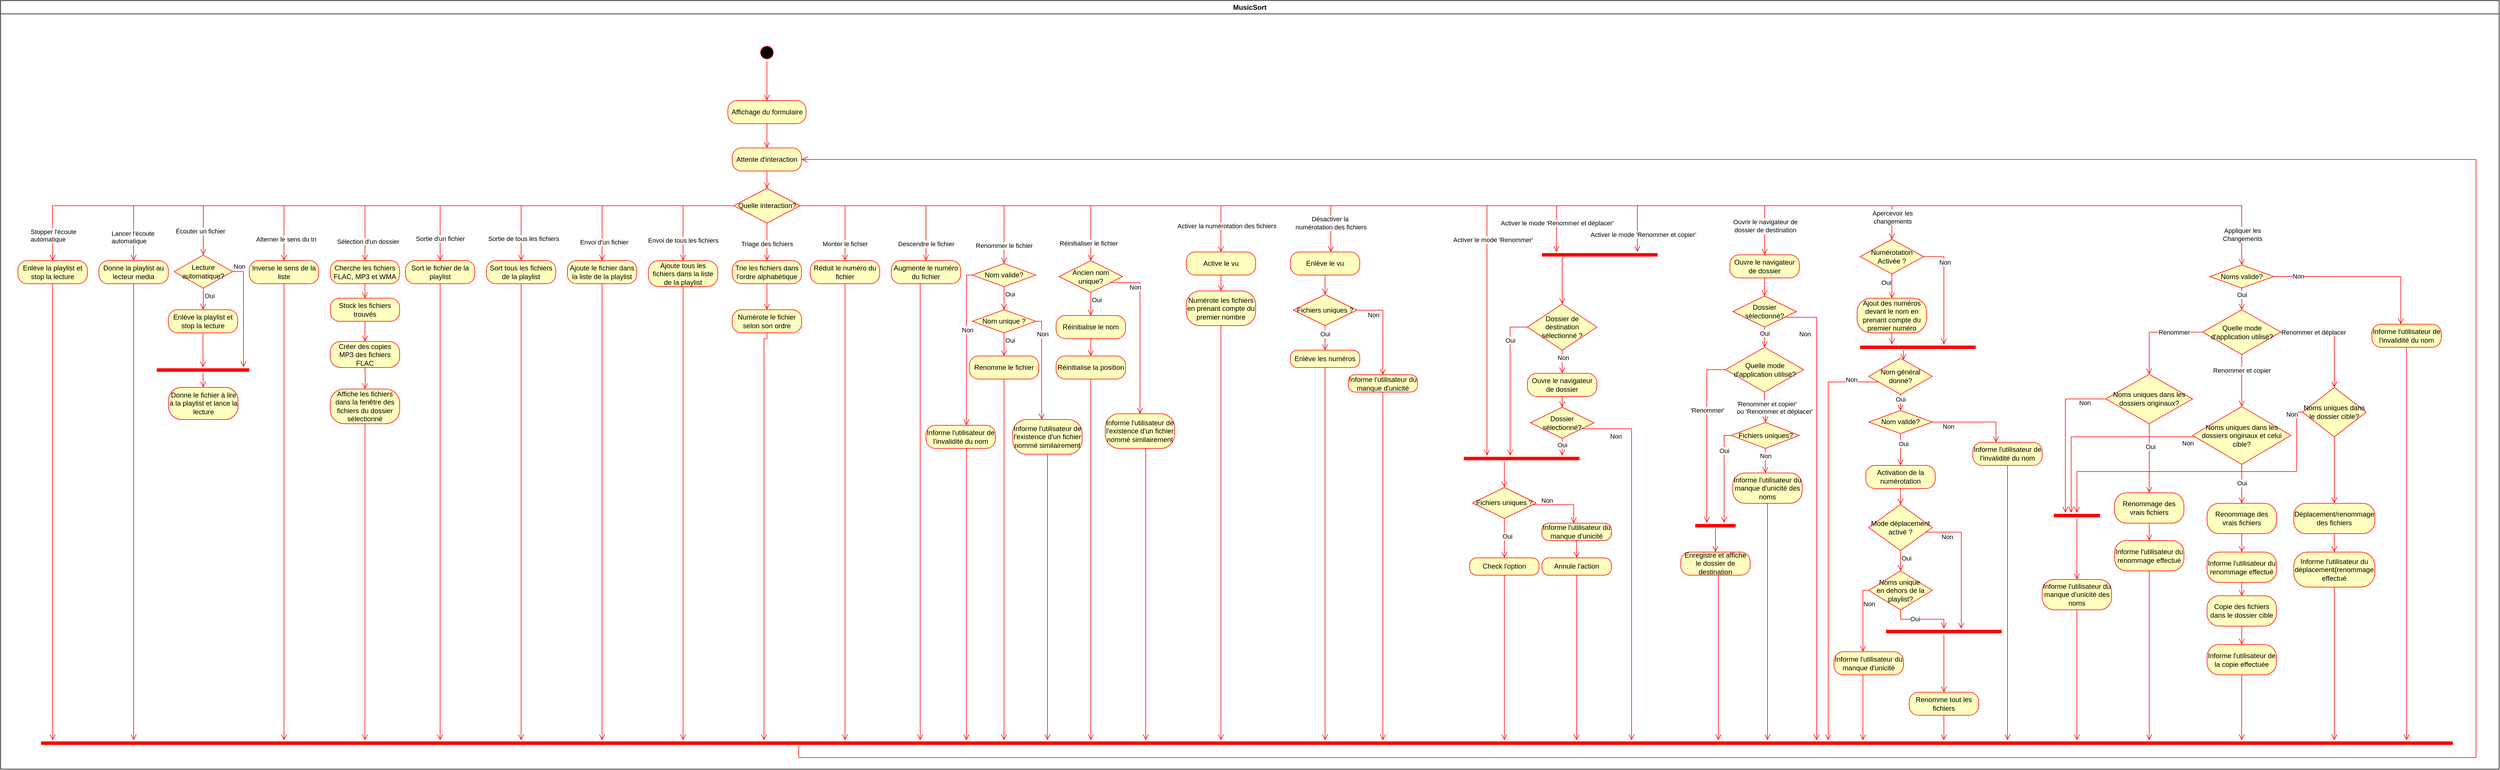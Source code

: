 <mxfile version="24.3.1" type="device">
  <diagram name="Page-1" id="e7e014a7-5840-1c2e-5031-d8a46d1fe8dd">
    <mxGraphModel dx="4050" dy="835" grid="1" gridSize="10" guides="1" tooltips="1" connect="1" arrows="1" fold="1" page="1" pageScale="1" pageWidth="1169" pageHeight="826" background="none" math="0" shadow="0">
      <root>
        <mxCell id="0" />
        <mxCell id="1" parent="0" />
        <mxCell id="PYUmpYUv4_E2ZVU_wRD6-41" value="MusicSort" style="swimlane;whiteSpace=wrap;html=1;" parent="1" vertex="1">
          <mxGeometry x="-2120" y="130" width="4320" height="1330" as="geometry" />
        </mxCell>
        <mxCell id="PYUmpYUv4_E2ZVU_wRD6-48" value="" style="ellipse;html=1;shape=startState;fillColor=#000000;strokeColor=#ff0000;" parent="PYUmpYUv4_E2ZVU_wRD6-41" vertex="1">
          <mxGeometry x="1310" y="75" width="30" height="30" as="geometry" />
        </mxCell>
        <mxCell id="PYUmpYUv4_E2ZVU_wRD6-49" value="" style="edgeStyle=orthogonalEdgeStyle;html=1;verticalAlign=bottom;endArrow=open;endSize=8;strokeColor=#ff0000;rounded=0;" parent="PYUmpYUv4_E2ZVU_wRD6-41" source="PYUmpYUv4_E2ZVU_wRD6-48" target="PYUmpYUv4_E2ZVU_wRD6-50" edge="1">
          <mxGeometry relative="1" as="geometry">
            <mxPoint x="1285" y="188" as="targetPoint" />
          </mxGeometry>
        </mxCell>
        <mxCell id="PYUmpYUv4_E2ZVU_wRD6-50" value="&lt;span style=&quot;text-wrap: nowrap;&quot;&gt;Affichage du formulaire&lt;/span&gt;" style="rounded=1;whiteSpace=wrap;html=1;arcSize=40;fontColor=#000000;fillColor=#ffffc0;strokeColor=#ff0000;" parent="PYUmpYUv4_E2ZVU_wRD6-41" vertex="1">
          <mxGeometry x="1257.5" y="173" width="135" height="40" as="geometry" />
        </mxCell>
        <mxCell id="PYUmpYUv4_E2ZVU_wRD6-51" value="" style="edgeStyle=orthogonalEdgeStyle;html=1;verticalAlign=bottom;endArrow=open;endSize=8;strokeColor=#ff0000;rounded=0;" parent="PYUmpYUv4_E2ZVU_wRD6-41" source="PYUmpYUv4_E2ZVU_wRD6-50" target="PYUmpYUv4_E2ZVU_wRD6-54" edge="1">
          <mxGeometry relative="1" as="geometry">
            <mxPoint x="1325" y="273" as="targetPoint" />
          </mxGeometry>
        </mxCell>
        <mxCell id="PYUmpYUv4_E2ZVU_wRD6-54" value="Attente d&#39;interaction" style="rounded=1;whiteSpace=wrap;html=1;arcSize=40;fontColor=#000000;fillColor=#ffffc0;strokeColor=#ff0000;" parent="PYUmpYUv4_E2ZVU_wRD6-41" vertex="1">
          <mxGeometry x="1265" y="255" width="120" height="40" as="geometry" />
        </mxCell>
        <mxCell id="PYUmpYUv4_E2ZVU_wRD6-56" value="Cherche les fichiers&lt;div&gt;FLAC, MP3 et WMA&lt;/div&gt;" style="rounded=1;whiteSpace=wrap;html=1;arcSize=40;fontColor=#000000;fillColor=#ffffc0;strokeColor=#ff0000;" parent="PYUmpYUv4_E2ZVU_wRD6-41" vertex="1">
          <mxGeometry x="570" y="450" width="120" height="40" as="geometry" />
        </mxCell>
        <mxCell id="PYUmpYUv4_E2ZVU_wRD6-57" value="" style="edgeStyle=orthogonalEdgeStyle;html=1;verticalAlign=bottom;endArrow=open;endSize=8;strokeColor=#ff0000;rounded=0;" parent="PYUmpYUv4_E2ZVU_wRD6-41" source="PYUmpYUv4_E2ZVU_wRD6-56" target="PYUmpYUv4_E2ZVU_wRD6-121" edge="1">
          <mxGeometry relative="1" as="geometry">
            <mxPoint x="630" y="550" as="targetPoint" />
          </mxGeometry>
        </mxCell>
        <mxCell id="PYUmpYUv4_E2ZVU_wRD6-58" value="Ajoute le fichier dans la liste de la playlist" style="rounded=1;whiteSpace=wrap;html=1;arcSize=40;fontColor=#000000;fillColor=#ffffc0;strokeColor=#ff0000;" parent="PYUmpYUv4_E2ZVU_wRD6-41" vertex="1">
          <mxGeometry x="980" y="450" width="120" height="40" as="geometry" />
        </mxCell>
        <mxCell id="PYUmpYUv4_E2ZVU_wRD6-59" value="" style="edgeStyle=orthogonalEdgeStyle;html=1;verticalAlign=bottom;endArrow=open;endSize=8;strokeColor=#ff0000;rounded=0;" parent="PYUmpYUv4_E2ZVU_wRD6-41" source="PYUmpYUv4_E2ZVU_wRD6-58" target="PYUmpYUv4_E2ZVU_wRD6-119" edge="1">
          <mxGeometry relative="1" as="geometry">
            <mxPoint x="770" y="550" as="targetPoint" />
            <Array as="points">
              <mxPoint x="1040" y="1235" />
              <mxPoint x="1040" y="1235" />
            </Array>
          </mxGeometry>
        </mxCell>
        <mxCell id="PYUmpYUv4_E2ZVU_wRD6-61" value="Ajoute tous les fichiers dans la liste de la playlist" style="rounded=1;whiteSpace=wrap;html=1;arcSize=40;fontColor=#000000;fillColor=#ffffc0;strokeColor=#ff0000;" parent="PYUmpYUv4_E2ZVU_wRD6-41" vertex="1">
          <mxGeometry x="1120" y="450" width="120" height="45" as="geometry" />
        </mxCell>
        <mxCell id="PYUmpYUv4_E2ZVU_wRD6-62" value="Quelle interaction?" style="rhombus;whiteSpace=wrap;html=1;fontColor=#000000;fillColor=#ffffc0;strokeColor=#ff0000;" parent="PYUmpYUv4_E2ZVU_wRD6-41" vertex="1">
          <mxGeometry x="1267.5" y="325" width="115" height="60" as="geometry" />
        </mxCell>
        <mxCell id="PYUmpYUv4_E2ZVU_wRD6-63" value="Sélection d&#39;un dossier" style="edgeStyle=orthogonalEdgeStyle;html=1;align=left;verticalAlign=bottom;endArrow=open;endSize=8;strokeColor=#ff0000;rounded=0;" parent="PYUmpYUv4_E2ZVU_wRD6-41" source="PYUmpYUv4_E2ZVU_wRD6-62" target="PYUmpYUv4_E2ZVU_wRD6-56" edge="1">
          <mxGeometry x="0.932" y="-50" relative="1" as="geometry">
            <mxPoint x="1460" y="328" as="targetPoint" />
            <mxPoint y="1" as="offset" />
          </mxGeometry>
        </mxCell>
        <mxCell id="PYUmpYUv4_E2ZVU_wRD6-64" value="" style="edgeStyle=orthogonalEdgeStyle;html=1;align=left;verticalAlign=top;endArrow=open;endSize=8;strokeColor=#ff0000;rounded=0;" parent="PYUmpYUv4_E2ZVU_wRD6-41" source="PYUmpYUv4_E2ZVU_wRD6-62" target="PYUmpYUv4_E2ZVU_wRD6-69" edge="1">
          <mxGeometry x="-1" relative="1" as="geometry">
            <mxPoint x="1325" y="455" as="targetPoint" />
          </mxGeometry>
        </mxCell>
        <mxCell id="PYUmpYUv4_E2ZVU_wRD6-70" value="Sortie d&#39;un fichier" style="edgeLabel;html=1;align=center;verticalAlign=middle;resizable=0;points=[];" parent="PYUmpYUv4_E2ZVU_wRD6-64" vertex="1" connectable="0">
          <mxGeometry x="0.577" y="-1" relative="1" as="geometry">
            <mxPoint x="-33" y="58" as="offset" />
          </mxGeometry>
        </mxCell>
        <mxCell id="PYUmpYUv4_E2ZVU_wRD6-65" value="" style="edgeStyle=orthogonalEdgeStyle;html=1;verticalAlign=bottom;endArrow=open;endSize=8;strokeColor=#ff0000;rounded=0;" parent="PYUmpYUv4_E2ZVU_wRD6-41" source="PYUmpYUv4_E2ZVU_wRD6-54" target="PYUmpYUv4_E2ZVU_wRD6-62" edge="1">
          <mxGeometry relative="1" as="geometry">
            <mxPoint x="780" y="460" as="targetPoint" />
            <mxPoint x="1275" y="285" as="sourcePoint" />
          </mxGeometry>
        </mxCell>
        <mxCell id="PYUmpYUv4_E2ZVU_wRD6-66" value="Envoi d&#39;un fichier" style="edgeStyle=orthogonalEdgeStyle;html=1;align=left;verticalAlign=top;endArrow=open;endSize=8;strokeColor=#ff0000;rounded=0;" parent="PYUmpYUv4_E2ZVU_wRD6-41" source="PYUmpYUv4_E2ZVU_wRD6-62" target="PYUmpYUv4_E2ZVU_wRD6-58" edge="1">
          <mxGeometry x="0.721" y="-40" relative="1" as="geometry">
            <mxPoint x="1270" y="495" as="targetPoint" />
            <mxPoint x="1335" y="395" as="sourcePoint" />
            <mxPoint as="offset" />
          </mxGeometry>
        </mxCell>
        <mxCell id="PYUmpYUv4_E2ZVU_wRD6-67" value="" style="edgeStyle=orthogonalEdgeStyle;html=1;align=left;verticalAlign=top;endArrow=open;endSize=8;strokeColor=#ff0000;rounded=0;" parent="PYUmpYUv4_E2ZVU_wRD6-41" source="PYUmpYUv4_E2ZVU_wRD6-62" target="PYUmpYUv4_E2ZVU_wRD6-61" edge="1">
          <mxGeometry x="-1" relative="1" as="geometry">
            <mxPoint x="1335" y="465" as="targetPoint" />
            <mxPoint x="1335" y="395" as="sourcePoint" />
          </mxGeometry>
        </mxCell>
        <mxCell id="PYUmpYUv4_E2ZVU_wRD6-68" value="Envoi de tous les fichiers" style="edgeLabel;html=1;align=center;verticalAlign=middle;resizable=0;points=[];" parent="PYUmpYUv4_E2ZVU_wRD6-67" vertex="1" connectable="0">
          <mxGeometry x="0.715" y="-2" relative="1" as="geometry">
            <mxPoint x="2" y="-9" as="offset" />
          </mxGeometry>
        </mxCell>
        <mxCell id="PYUmpYUv4_E2ZVU_wRD6-69" value="Sort le fichier de la playlist" style="rounded=1;whiteSpace=wrap;html=1;arcSize=40;fontColor=#000000;fillColor=#ffffc0;strokeColor=#ff0000;" parent="PYUmpYUv4_E2ZVU_wRD6-41" vertex="1">
          <mxGeometry x="700" y="450" width="120" height="40" as="geometry" />
        </mxCell>
        <mxCell id="PYUmpYUv4_E2ZVU_wRD6-74" value="Sort tous les fichiers de la playlist" style="rounded=1;whiteSpace=wrap;html=1;arcSize=40;fontColor=#000000;fillColor=#ffffc0;strokeColor=#ff0000;" parent="PYUmpYUv4_E2ZVU_wRD6-41" vertex="1">
          <mxGeometry x="840" y="450" width="120" height="40" as="geometry" />
        </mxCell>
        <mxCell id="PYUmpYUv4_E2ZVU_wRD6-75" value="" style="edgeStyle=orthogonalEdgeStyle;html=1;align=left;verticalAlign=top;endArrow=open;endSize=8;strokeColor=#ff0000;rounded=0;" parent="PYUmpYUv4_E2ZVU_wRD6-41" source="PYUmpYUv4_E2ZVU_wRD6-62" target="PYUmpYUv4_E2ZVU_wRD6-74" edge="1">
          <mxGeometry x="-1" relative="1" as="geometry">
            <mxPoint x="1070" y="460" as="targetPoint" />
            <mxPoint x="1278" y="365" as="sourcePoint" />
          </mxGeometry>
        </mxCell>
        <mxCell id="PYUmpYUv4_E2ZVU_wRD6-76" value="Sortie de tous les fichiers" style="edgeLabel;html=1;align=center;verticalAlign=middle;resizable=0;points=[];" parent="PYUmpYUv4_E2ZVU_wRD6-75" vertex="1" connectable="0">
          <mxGeometry x="0.577" y="-1" relative="1" as="geometry">
            <mxPoint x="1" y="58" as="offset" />
          </mxGeometry>
        </mxCell>
        <mxCell id="PYUmpYUv4_E2ZVU_wRD6-77" value="Trie les fichiers dans l&#39;ordre alphabétique" style="rounded=1;whiteSpace=wrap;html=1;arcSize=40;fontColor=#000000;fillColor=#ffffc0;strokeColor=#ff0000;" parent="PYUmpYUv4_E2ZVU_wRD6-41" vertex="1">
          <mxGeometry x="1265" y="450" width="120" height="40" as="geometry" />
        </mxCell>
        <mxCell id="PYUmpYUv4_E2ZVU_wRD6-78" value="" style="edgeStyle=orthogonalEdgeStyle;html=1;align=left;verticalAlign=top;endArrow=open;endSize=8;strokeColor=#ff0000;rounded=0;" parent="PYUmpYUv4_E2ZVU_wRD6-41" source="PYUmpYUv4_E2ZVU_wRD6-62" target="PYUmpYUv4_E2ZVU_wRD6-77" edge="1">
          <mxGeometry x="-1" relative="1" as="geometry">
            <mxPoint x="1208" y="460" as="targetPoint" />
            <mxPoint x="1278" y="365" as="sourcePoint" />
          </mxGeometry>
        </mxCell>
        <mxCell id="PYUmpYUv4_E2ZVU_wRD6-79" value="Triage des fichiers" style="edgeLabel;html=1;align=center;verticalAlign=middle;resizable=0;points=[];" parent="PYUmpYUv4_E2ZVU_wRD6-78" vertex="1" connectable="0">
          <mxGeometry x="0.577" y="-1" relative="1" as="geometry">
            <mxPoint x="1" y="-16" as="offset" />
          </mxGeometry>
        </mxCell>
        <mxCell id="PYUmpYUv4_E2ZVU_wRD6-80" value="Réduit le numéro du fichier" style="rounded=1;whiteSpace=wrap;html=1;arcSize=40;fontColor=#000000;fillColor=#ffffc0;strokeColor=#ff0000;" parent="PYUmpYUv4_E2ZVU_wRD6-41" vertex="1">
          <mxGeometry x="1400" y="450" width="120" height="40" as="geometry" />
        </mxCell>
        <mxCell id="PYUmpYUv4_E2ZVU_wRD6-81" value="" style="edgeStyle=orthogonalEdgeStyle;html=1;align=left;verticalAlign=top;endArrow=open;endSize=8;strokeColor=#ff0000;rounded=0;" parent="PYUmpYUv4_E2ZVU_wRD6-41" source="PYUmpYUv4_E2ZVU_wRD6-62" target="PYUmpYUv4_E2ZVU_wRD6-80" edge="1">
          <mxGeometry x="-1" relative="1" as="geometry">
            <mxPoint x="1335" y="460" as="targetPoint" />
            <mxPoint x="1335" y="395" as="sourcePoint" />
          </mxGeometry>
        </mxCell>
        <mxCell id="PYUmpYUv4_E2ZVU_wRD6-82" value="Monter le fichier" style="edgeLabel;html=1;align=center;verticalAlign=middle;resizable=0;points=[];" parent="PYUmpYUv4_E2ZVU_wRD6-81" vertex="1" connectable="0">
          <mxGeometry x="0.577" y="-1" relative="1" as="geometry">
            <mxPoint x="1" y="7" as="offset" />
          </mxGeometry>
        </mxCell>
        <mxCell id="PYUmpYUv4_E2ZVU_wRD6-83" value="Augmente le numéro du fichier" style="rounded=1;whiteSpace=wrap;html=1;arcSize=40;fontColor=#000000;fillColor=#ffffc0;strokeColor=#ff0000;" parent="PYUmpYUv4_E2ZVU_wRD6-41" vertex="1">
          <mxGeometry x="1540" y="450" width="120" height="40" as="geometry" />
        </mxCell>
        <mxCell id="PYUmpYUv4_E2ZVU_wRD6-84" value="" style="edgeStyle=orthogonalEdgeStyle;html=1;align=left;verticalAlign=top;endArrow=open;endSize=8;strokeColor=#ff0000;rounded=0;" parent="PYUmpYUv4_E2ZVU_wRD6-41" source="PYUmpYUv4_E2ZVU_wRD6-62" target="PYUmpYUv4_E2ZVU_wRD6-83" edge="1">
          <mxGeometry x="-1" relative="1" as="geometry">
            <mxPoint x="1470" y="460" as="targetPoint" />
            <mxPoint x="1393" y="365" as="sourcePoint" />
          </mxGeometry>
        </mxCell>
        <mxCell id="PYUmpYUv4_E2ZVU_wRD6-85" value="Descendre le fichier" style="edgeLabel;html=1;align=center;verticalAlign=middle;resizable=0;points=[];" parent="PYUmpYUv4_E2ZVU_wRD6-84" vertex="1" connectable="0">
          <mxGeometry x="0.577" y="-1" relative="1" as="geometry">
            <mxPoint x="1" y="37" as="offset" />
          </mxGeometry>
        </mxCell>
        <mxCell id="PYUmpYUv4_E2ZVU_wRD6-87" value="" style="edgeStyle=orthogonalEdgeStyle;html=1;align=left;verticalAlign=top;endArrow=open;endSize=8;strokeColor=#ff0000;rounded=0;" parent="PYUmpYUv4_E2ZVU_wRD6-41" source="PYUmpYUv4_E2ZVU_wRD6-62" target="lRM52eR6d84TLSmU_l3l-41" edge="1">
          <mxGeometry x="-1" relative="1" as="geometry">
            <mxPoint x="1730" y="450" as="targetPoint" />
            <mxPoint x="1393" y="365" as="sourcePoint" />
          </mxGeometry>
        </mxCell>
        <mxCell id="PYUmpYUv4_E2ZVU_wRD6-88" value="Renommer le fichier" style="edgeLabel;html=1;align=center;verticalAlign=middle;resizable=0;points=[];" parent="PYUmpYUv4_E2ZVU_wRD6-87" vertex="1" connectable="0">
          <mxGeometry x="0.577" y="-1" relative="1" as="geometry">
            <mxPoint x="1" y="64" as="offset" />
          </mxGeometry>
        </mxCell>
        <mxCell id="PYUmpYUv4_E2ZVU_wRD6-90" value="" style="edgeStyle=orthogonalEdgeStyle;html=1;align=left;verticalAlign=top;endArrow=open;endSize=8;strokeColor=#ff0000;rounded=0;" parent="PYUmpYUv4_E2ZVU_wRD6-41" source="PYUmpYUv4_E2ZVU_wRD6-62" target="lRM52eR6d84TLSmU_l3l-56" edge="1">
          <mxGeometry x="-1" relative="1" as="geometry">
            <mxPoint x="1890" y="450" as="targetPoint" />
            <mxPoint x="1393" y="365" as="sourcePoint" />
          </mxGeometry>
        </mxCell>
        <mxCell id="PYUmpYUv4_E2ZVU_wRD6-91" value="Réinitialiser le fichier" style="edgeLabel;html=1;align=center;verticalAlign=middle;resizable=0;points=[];" parent="PYUmpYUv4_E2ZVU_wRD6-90" vertex="1" connectable="0">
          <mxGeometry x="0.577" y="-1" relative="1" as="geometry">
            <mxPoint x="27" y="64" as="offset" />
          </mxGeometry>
        </mxCell>
        <mxCell id="PYUmpYUv4_E2ZVU_wRD6-95" value="Active le vu" style="rounded=1;whiteSpace=wrap;html=1;arcSize=40;fontColor=#000000;fillColor=#ffffc0;strokeColor=#ff0000;" parent="PYUmpYUv4_E2ZVU_wRD6-41" vertex="1">
          <mxGeometry x="2050" y="435" width="120" height="40" as="geometry" />
        </mxCell>
        <mxCell id="PYUmpYUv4_E2ZVU_wRD6-96" value="" style="edgeStyle=orthogonalEdgeStyle;html=1;align=left;verticalAlign=top;endArrow=open;endSize=8;strokeColor=#ff0000;rounded=0;" parent="PYUmpYUv4_E2ZVU_wRD6-41" source="PYUmpYUv4_E2ZVU_wRD6-62" target="PYUmpYUv4_E2ZVU_wRD6-95" edge="1">
          <mxGeometry x="-1" relative="1" as="geometry">
            <mxPoint x="2000" y="460" as="targetPoint" />
            <mxPoint x="1393" y="365" as="sourcePoint" />
          </mxGeometry>
        </mxCell>
        <mxCell id="PYUmpYUv4_E2ZVU_wRD6-97" value="Activer la numérotation des fichiers" style="edgeLabel;html=1;align=center;verticalAlign=middle;resizable=0;points=[];" parent="PYUmpYUv4_E2ZVU_wRD6-96" vertex="1" connectable="0">
          <mxGeometry x="0.577" y="-1" relative="1" as="geometry">
            <mxPoint x="101" y="34" as="offset" />
          </mxGeometry>
        </mxCell>
        <mxCell id="PYUmpYUv4_E2ZVU_wRD6-98" value="" style="edgeStyle=orthogonalEdgeStyle;html=1;align=left;verticalAlign=top;endArrow=open;endSize=8;strokeColor=#ff0000;rounded=0;" parent="PYUmpYUv4_E2ZVU_wRD6-41" source="PYUmpYUv4_E2ZVU_wRD6-62" target="lRM52eR6d84TLSmU_l3l-124" edge="1">
          <mxGeometry x="-1" relative="1" as="geometry">
            <mxPoint x="3040" y="445" as="targetPoint" />
            <mxPoint x="1393" y="365" as="sourcePoint" />
            <Array as="points">
              <mxPoint x="2570" y="355" />
            </Array>
          </mxGeometry>
        </mxCell>
        <mxCell id="PYUmpYUv4_E2ZVU_wRD6-99" value="Activer le mode &#39;Renommer&#39;" style="edgeLabel;html=1;align=center;verticalAlign=middle;resizable=0;points=[];" parent="PYUmpYUv4_E2ZVU_wRD6-98" vertex="1" connectable="0">
          <mxGeometry x="0.577" y="-1" relative="1" as="geometry">
            <mxPoint x="11" y="-31" as="offset" />
          </mxGeometry>
        </mxCell>
        <mxCell id="PYUmpYUv4_E2ZVU_wRD6-101" value="Ouvre le navigateur de dossier" style="rounded=1;whiteSpace=wrap;html=1;arcSize=40;fontColor=#000000;fillColor=#ffffc0;strokeColor=#ff0000;" parent="PYUmpYUv4_E2ZVU_wRD6-41" vertex="1">
          <mxGeometry x="2990" y="440" width="120" height="40" as="geometry" />
        </mxCell>
        <mxCell id="PYUmpYUv4_E2ZVU_wRD6-102" value="" style="edgeStyle=orthogonalEdgeStyle;html=1;align=left;verticalAlign=top;endArrow=open;endSize=8;strokeColor=#ff0000;rounded=0;" parent="PYUmpYUv4_E2ZVU_wRD6-41" source="PYUmpYUv4_E2ZVU_wRD6-62" target="PYUmpYUv4_E2ZVU_wRD6-101" edge="1">
          <mxGeometry x="-1" relative="1" as="geometry">
            <mxPoint x="2260" y="460" as="targetPoint" />
            <mxPoint x="1393" y="365" as="sourcePoint" />
          </mxGeometry>
        </mxCell>
        <mxCell id="PYUmpYUv4_E2ZVU_wRD6-103" value="Ouvrir le navigateur de&lt;br&gt;dossier de destination" style="edgeLabel;html=1;align=center;verticalAlign=middle;resizable=0;points=[];" parent="PYUmpYUv4_E2ZVU_wRD6-102" vertex="1" connectable="0">
          <mxGeometry x="0.577" y="-1" relative="1" as="geometry">
            <mxPoint x="286" y="34" as="offset" />
          </mxGeometry>
        </mxCell>
        <mxCell id="PYUmpYUv4_E2ZVU_wRD6-106" value="" style="edgeStyle=orthogonalEdgeStyle;html=1;align=left;verticalAlign=top;endArrow=open;endSize=8;strokeColor=#ff0000;rounded=0;" parent="PYUmpYUv4_E2ZVU_wRD6-41" source="PYUmpYUv4_E2ZVU_wRD6-62" target="PYUmpYUv4_E2ZVU_wRD6-150" edge="1">
          <mxGeometry x="-1" relative="1" as="geometry">
            <mxPoint x="3660.0" y="443.13" as="targetPoint" />
            <mxPoint x="1393" y="365" as="sourcePoint" />
          </mxGeometry>
        </mxCell>
        <mxCell id="PYUmpYUv4_E2ZVU_wRD6-107" value="Apercevoir les&lt;br&gt;changements" style="edgeLabel;html=1;align=center;verticalAlign=middle;resizable=0;points=[];" parent="PYUmpYUv4_E2ZVU_wRD6-106" vertex="1" connectable="0">
          <mxGeometry x="0.577" y="-1" relative="1" as="geometry">
            <mxPoint x="354" y="19" as="offset" />
          </mxGeometry>
        </mxCell>
        <mxCell id="PYUmpYUv4_E2ZVU_wRD6-108" value="" style="edgeStyle=orthogonalEdgeStyle;html=1;align=left;verticalAlign=top;endArrow=open;endSize=8;strokeColor=#ff0000;rounded=0;" parent="PYUmpYUv4_E2ZVU_wRD6-41" source="PYUmpYUv4_E2ZVU_wRD6-62" target="lRM52eR6d84TLSmU_l3l-171" edge="1">
          <mxGeometry x="-1" relative="1" as="geometry">
            <mxPoint x="3890.048" y="440" as="targetPoint" />
            <mxPoint x="1393" y="365" as="sourcePoint" />
          </mxGeometry>
        </mxCell>
        <mxCell id="PYUmpYUv4_E2ZVU_wRD6-109" value="Appliquer les&lt;br&gt;Changements" style="edgeLabel;html=1;align=center;verticalAlign=middle;resizable=0;points=[];" parent="PYUmpYUv4_E2ZVU_wRD6-108" vertex="1" connectable="0">
          <mxGeometry x="0.577" y="-1" relative="1" as="geometry">
            <mxPoint x="447" y="49" as="offset" />
          </mxGeometry>
        </mxCell>
        <mxCell id="PYUmpYUv4_E2ZVU_wRD6-110" value="Inverse le sens de la liste" style="rounded=1;whiteSpace=wrap;html=1;arcSize=40;fontColor=#000000;fillColor=#ffffc0;strokeColor=#ff0000;" parent="PYUmpYUv4_E2ZVU_wRD6-41" vertex="1">
          <mxGeometry x="430" y="450" width="120" height="40" as="geometry" />
        </mxCell>
        <mxCell id="PYUmpYUv4_E2ZVU_wRD6-111" value="Alterner le sens du tri" style="edgeStyle=orthogonalEdgeStyle;html=1;align=left;verticalAlign=bottom;endArrow=open;endSize=8;strokeColor=#ff0000;rounded=0;" parent="PYUmpYUv4_E2ZVU_wRD6-41" source="PYUmpYUv4_E2ZVU_wRD6-62" target="PYUmpYUv4_E2ZVU_wRD6-110" edge="1">
          <mxGeometry x="0.932" y="-50" relative="1" as="geometry">
            <mxPoint x="640" y="460" as="targetPoint" />
            <mxPoint x="1278" y="365" as="sourcePoint" />
            <mxPoint y="1" as="offset" />
          </mxGeometry>
        </mxCell>
        <mxCell id="PYUmpYUv4_E2ZVU_wRD6-112" value="Écouter un fichier" style="edgeStyle=orthogonalEdgeStyle;html=1;align=left;verticalAlign=bottom;endArrow=open;endSize=8;strokeColor=#ff0000;rounded=0;" parent="PYUmpYUv4_E2ZVU_wRD6-41" source="PYUmpYUv4_E2ZVU_wRD6-62" target="lRM52eR6d84TLSmU_l3l-222" edge="1">
          <mxGeometry x="0.932" y="-50" relative="1" as="geometry">
            <mxPoint x="360" y="450" as="targetPoint" />
            <mxPoint x="1058" y="275" as="sourcePoint" />
            <mxPoint y="1" as="offset" />
          </mxGeometry>
        </mxCell>
        <mxCell id="PYUmpYUv4_E2ZVU_wRD6-114" value="Donne la playlist au lecteur media" style="rounded=1;whiteSpace=wrap;html=1;arcSize=40;fontColor=#000000;fillColor=#ffffc0;strokeColor=#ff0000;" parent="PYUmpYUv4_E2ZVU_wRD6-41" vertex="1">
          <mxGeometry x="170" y="450" width="120" height="40" as="geometry" />
        </mxCell>
        <mxCell id="PYUmpYUv4_E2ZVU_wRD6-115" value="Lancer l&#39;écoute&amp;nbsp;&lt;div&gt;automatique&lt;/div&gt;" style="edgeStyle=orthogonalEdgeStyle;html=1;align=left;verticalAlign=bottom;endArrow=open;endSize=8;strokeColor=#ff0000;rounded=0;" parent="PYUmpYUv4_E2ZVU_wRD6-41" source="PYUmpYUv4_E2ZVU_wRD6-62" target="PYUmpYUv4_E2ZVU_wRD6-114" edge="1">
          <mxGeometry x="0.956" y="-40" relative="1" as="geometry">
            <mxPoint x="370" y="460" as="targetPoint" />
            <mxPoint x="1278" y="365" as="sourcePoint" />
            <mxPoint as="offset" />
          </mxGeometry>
        </mxCell>
        <mxCell id="PYUmpYUv4_E2ZVU_wRD6-116" value="Enlève la playlist et stop la lecture" style="rounded=1;whiteSpace=wrap;html=1;arcSize=40;fontColor=#000000;fillColor=#ffffc0;strokeColor=#ff0000;" parent="PYUmpYUv4_E2ZVU_wRD6-41" vertex="1">
          <mxGeometry x="30" y="450" width="120" height="40" as="geometry" />
        </mxCell>
        <mxCell id="PYUmpYUv4_E2ZVU_wRD6-117" value="Stopper l&#39;écoute&amp;nbsp;&lt;div&gt;automatique&lt;/div&gt;" style="edgeStyle=orthogonalEdgeStyle;html=1;align=left;verticalAlign=bottom;endArrow=open;endSize=8;strokeColor=#ff0000;rounded=0;" parent="PYUmpYUv4_E2ZVU_wRD6-41" source="PYUmpYUv4_E2ZVU_wRD6-62" target="PYUmpYUv4_E2ZVU_wRD6-116" edge="1">
          <mxGeometry x="0.956" y="-40" relative="1" as="geometry">
            <mxPoint x="240" y="460" as="targetPoint" />
            <mxPoint x="1278" y="365" as="sourcePoint" />
            <mxPoint as="offset" />
          </mxGeometry>
        </mxCell>
        <mxCell id="PYUmpYUv4_E2ZVU_wRD6-119" value="" style="shape=line;html=1;strokeWidth=6;strokeColor=#ff0000;" parent="PYUmpYUv4_E2ZVU_wRD6-41" vertex="1">
          <mxGeometry x="70" y="1280" width="4170" height="10" as="geometry" />
        </mxCell>
        <mxCell id="PYUmpYUv4_E2ZVU_wRD6-120" value="" style="edgeStyle=orthogonalEdgeStyle;html=1;verticalAlign=bottom;endArrow=open;endSize=8;strokeColor=#ff0000;rounded=0;" parent="PYUmpYUv4_E2ZVU_wRD6-41" source="PYUmpYUv4_E2ZVU_wRD6-119" target="PYUmpYUv4_E2ZVU_wRD6-54" edge="1">
          <mxGeometry relative="1" as="geometry">
            <mxPoint x="1570" y="1075" as="targetPoint" />
            <Array as="points">
              <mxPoint x="1380" y="1310" />
              <mxPoint x="4280" y="1310" />
              <mxPoint x="4280" y="275" />
            </Array>
          </mxGeometry>
        </mxCell>
        <mxCell id="PYUmpYUv4_E2ZVU_wRD6-121" value="Stock les fichiers trouvés" style="rounded=1;whiteSpace=wrap;html=1;arcSize=40;fontColor=#000000;fillColor=#ffffc0;strokeColor=#ff0000;" parent="PYUmpYUv4_E2ZVU_wRD6-41" vertex="1">
          <mxGeometry x="570" y="515" width="120" height="40" as="geometry" />
        </mxCell>
        <mxCell id="PYUmpYUv4_E2ZVU_wRD6-122" value="Affiche les fichiers dans la fenêtre des fichiers du dossier sélectionné" style="rounded=1;whiteSpace=wrap;html=1;arcSize=40;fontColor=#000000;fillColor=#ffffc0;strokeColor=#ff0000;" parent="PYUmpYUv4_E2ZVU_wRD6-41" vertex="1">
          <mxGeometry x="570" y="672.19" width="120" height="60" as="geometry" />
        </mxCell>
        <mxCell id="PYUmpYUv4_E2ZVU_wRD6-124" value="" style="edgeStyle=orthogonalEdgeStyle;html=1;verticalAlign=bottom;endArrow=open;endSize=8;strokeColor=#ff0000;rounded=0;" parent="PYUmpYUv4_E2ZVU_wRD6-41" source="PYUmpYUv4_E2ZVU_wRD6-121" edge="1">
          <mxGeometry relative="1" as="geometry">
            <mxPoint x="630" y="590" as="targetPoint" />
            <mxPoint x="780" y="500" as="sourcePoint" />
          </mxGeometry>
        </mxCell>
        <mxCell id="PYUmpYUv4_E2ZVU_wRD6-126" value="" style="edgeStyle=orthogonalEdgeStyle;html=1;verticalAlign=bottom;endArrow=open;endSize=8;strokeColor=#ff0000;rounded=0;" parent="PYUmpYUv4_E2ZVU_wRD6-41" source="PYUmpYUv4_E2ZVU_wRD6-122" target="PYUmpYUv4_E2ZVU_wRD6-119" edge="1">
          <mxGeometry relative="1" as="geometry">
            <mxPoint x="540" y="1368.333" as="targetPoint" />
            <mxPoint x="780" y="500" as="sourcePoint" />
            <Array as="points">
              <mxPoint x="630" y="1265" />
              <mxPoint x="630" y="1265" />
            </Array>
          </mxGeometry>
        </mxCell>
        <mxCell id="PYUmpYUv4_E2ZVU_wRD6-127" value="" style="edgeStyle=orthogonalEdgeStyle;html=1;verticalAlign=bottom;endArrow=open;endSize=8;strokeColor=#ff0000;rounded=0;" parent="PYUmpYUv4_E2ZVU_wRD6-41" source="PYUmpYUv4_E2ZVU_wRD6-61" target="PYUmpYUv4_E2ZVU_wRD6-119" edge="1">
          <mxGeometry relative="1" as="geometry">
            <mxPoint x="1390" y="1535" as="targetPoint" />
            <mxPoint x="780" y="500" as="sourcePoint" />
            <Array as="points">
              <mxPoint x="1180" y="1235" />
              <mxPoint x="1180" y="1235" />
            </Array>
          </mxGeometry>
        </mxCell>
        <mxCell id="PYUmpYUv4_E2ZVU_wRD6-128" value="" style="edgeStyle=orthogonalEdgeStyle;html=1;verticalAlign=bottom;endArrow=open;endSize=8;strokeColor=#ff0000;rounded=0;" parent="PYUmpYUv4_E2ZVU_wRD6-41" source="PYUmpYUv4_E2ZVU_wRD6-69" target="PYUmpYUv4_E2ZVU_wRD6-119" edge="1">
          <mxGeometry relative="1" as="geometry">
            <mxPoint x="1390" y="1535" as="targetPoint" />
            <mxPoint x="920" y="505" as="sourcePoint" />
            <Array as="points">
              <mxPoint x="760" y="1275" />
              <mxPoint x="760" y="1275" />
            </Array>
          </mxGeometry>
        </mxCell>
        <mxCell id="PYUmpYUv4_E2ZVU_wRD6-130" value="" style="edgeStyle=orthogonalEdgeStyle;html=1;verticalAlign=bottom;endArrow=open;endSize=8;strokeColor=#ff0000;rounded=0;" parent="PYUmpYUv4_E2ZVU_wRD6-41" target="lRM52eR6d84TLSmU_l3l-159" edge="1" source="PYUmpYUv4_E2ZVU_wRD6-153">
          <mxGeometry relative="1" as="geometry">
            <mxPoint x="980" y="1726.88" as="targetPoint" />
            <mxPoint x="925" y="1016.88" as="sourcePoint" />
            <Array as="points">
              <mxPoint x="3270" y="585" />
              <mxPoint x="3270" y="585" />
            </Array>
          </mxGeometry>
        </mxCell>
        <mxCell id="PYUmpYUv4_E2ZVU_wRD6-129" value="" style="edgeStyle=orthogonalEdgeStyle;html=1;verticalAlign=bottom;endArrow=open;endSize=8;strokeColor=#ff0000;rounded=0;" parent="PYUmpYUv4_E2ZVU_wRD6-41" source="PYUmpYUv4_E2ZVU_wRD6-74" target="PYUmpYUv4_E2ZVU_wRD6-119" edge="1">
          <mxGeometry relative="1" as="geometry">
            <mxPoint x="1400" y="1545" as="targetPoint" />
            <mxPoint x="1120" y="480" as="sourcePoint" />
            <Array as="points">
              <mxPoint x="900" y="1285" />
              <mxPoint x="900" y="1285" />
            </Array>
          </mxGeometry>
        </mxCell>
        <mxCell id="PYUmpYUv4_E2ZVU_wRD6-133" value="Numérote le fichier selon son ordre" style="rounded=1;whiteSpace=wrap;html=1;arcSize=40;fontColor=#000000;fillColor=#ffffc0;strokeColor=#ff0000;" parent="PYUmpYUv4_E2ZVU_wRD6-41" vertex="1">
          <mxGeometry x="1265" y="535" width="120" height="40" as="geometry" />
        </mxCell>
        <mxCell id="PYUmpYUv4_E2ZVU_wRD6-134" value="" style="edgeStyle=orthogonalEdgeStyle;html=1;align=left;verticalAlign=top;endArrow=open;endSize=8;strokeColor=#ff0000;rounded=0;" parent="PYUmpYUv4_E2ZVU_wRD6-41" source="PYUmpYUv4_E2ZVU_wRD6-77" target="PYUmpYUv4_E2ZVU_wRD6-133" edge="1">
          <mxGeometry x="-1" relative="1" as="geometry">
            <mxPoint x="1335" y="460" as="targetPoint" />
            <mxPoint x="1335" y="395" as="sourcePoint" />
          </mxGeometry>
        </mxCell>
        <mxCell id="PYUmpYUv4_E2ZVU_wRD6-147" value="" style="edgeStyle=orthogonalEdgeStyle;html=1;align=left;verticalAlign=top;endArrow=open;endSize=8;strokeColor=#ff0000;rounded=0;" parent="PYUmpYUv4_E2ZVU_wRD6-41" source="PYUmpYUv4_E2ZVU_wRD6-133" target="PYUmpYUv4_E2ZVU_wRD6-119" edge="1">
          <mxGeometry x="-1" relative="1" as="geometry">
            <mxPoint x="1335" y="545" as="targetPoint" />
            <mxPoint x="1335" y="500" as="sourcePoint" />
            <Array as="points">
              <mxPoint x="1325" y="585" />
              <mxPoint x="1320" y="585" />
            </Array>
          </mxGeometry>
        </mxCell>
        <mxCell id="PYUmpYUv4_E2ZVU_wRD6-148" value="" style="edgeStyle=orthogonalEdgeStyle;html=1;align=left;verticalAlign=top;endArrow=open;endSize=8;strokeColor=#ff0000;rounded=0;" parent="PYUmpYUv4_E2ZVU_wRD6-41" source="PYUmpYUv4_E2ZVU_wRD6-80" target="PYUmpYUv4_E2ZVU_wRD6-119" edge="1">
          <mxGeometry x="-1" relative="1" as="geometry">
            <mxPoint x="1503" y="745" as="targetPoint" />
            <mxPoint x="1395" y="565" as="sourcePoint" />
            <Array as="points">
              <mxPoint x="1460" y="1145" />
              <mxPoint x="1460" y="1145" />
            </Array>
          </mxGeometry>
        </mxCell>
        <mxCell id="PYUmpYUv4_E2ZVU_wRD6-149" value="" style="edgeStyle=orthogonalEdgeStyle;html=1;align=left;verticalAlign=top;endArrow=open;endSize=8;strokeColor=#ff0000;rounded=0;" parent="PYUmpYUv4_E2ZVU_wRD6-41" source="PYUmpYUv4_E2ZVU_wRD6-83" target="PYUmpYUv4_E2ZVU_wRD6-119" edge="1">
          <mxGeometry x="-1" relative="1" as="geometry">
            <mxPoint x="1430" y="985" as="targetPoint" />
            <mxPoint x="1470" y="500" as="sourcePoint" />
            <Array as="points">
              <mxPoint x="1590" y="1005" />
              <mxPoint x="1590" y="1005" />
            </Array>
          </mxGeometry>
        </mxCell>
        <mxCell id="PYUmpYUv4_E2ZVU_wRD6-150" value="Numérotation&lt;div&gt;Activée ?&lt;/div&gt;" style="rhombus;whiteSpace=wrap;html=1;fontColor=#000000;fillColor=#ffffc0;strokeColor=#ff0000;" parent="PYUmpYUv4_E2ZVU_wRD6-41" vertex="1">
          <mxGeometry x="3215" y="413.13" width="110" height="60" as="geometry" />
        </mxCell>
        <mxCell id="PYUmpYUv4_E2ZVU_wRD6-151" value="Non" style="edgeStyle=orthogonalEdgeStyle;html=1;align=left;verticalAlign=bottom;endArrow=open;endSize=8;strokeColor=#ff0000;rounded=0;" parent="PYUmpYUv4_E2ZVU_wRD6-41" source="PYUmpYUv4_E2ZVU_wRD6-150" edge="1" target="lRM52eR6d84TLSmU_l3l-159">
          <mxGeometry x="-0.424" y="-10" relative="1" as="geometry">
            <mxPoint x="980" y="1726.88" as="targetPoint" />
            <Array as="points">
              <mxPoint x="3360" y="443" />
            </Array>
            <mxPoint as="offset" />
          </mxGeometry>
        </mxCell>
        <mxCell id="PYUmpYUv4_E2ZVU_wRD6-152" value="Oui" style="edgeStyle=orthogonalEdgeStyle;html=1;align=left;verticalAlign=top;endArrow=open;endSize=8;strokeColor=#ff0000;rounded=0;" parent="PYUmpYUv4_E2ZVU_wRD6-41" source="PYUmpYUv4_E2ZVU_wRD6-150" target="PYUmpYUv4_E2ZVU_wRD6-153" edge="1">
          <mxGeometry x="-0.906" y="-20" relative="1" as="geometry">
            <mxPoint x="3260" y="153.13" as="targetPoint" />
            <mxPoint as="offset" />
          </mxGeometry>
        </mxCell>
        <mxCell id="PYUmpYUv4_E2ZVU_wRD6-153" value="Ajout des numéros devant le nom en prenant compte du premier numéro" style="rounded=1;whiteSpace=wrap;html=1;arcSize=40;fontColor=#000000;fillColor=#ffffc0;strokeColor=#ff0000;" parent="PYUmpYUv4_E2ZVU_wRD6-41" vertex="1">
          <mxGeometry x="3210" y="515" width="120" height="60" as="geometry" />
        </mxCell>
        <mxCell id="lRM52eR6d84TLSmU_l3l-41" value="Nom valide?" style="rhombus;whiteSpace=wrap;html=1;fontColor=#000000;fillColor=#ffffc0;strokeColor=#ff0000;" vertex="1" parent="PYUmpYUv4_E2ZVU_wRD6-41">
          <mxGeometry x="1680" y="455" width="110" height="40" as="geometry" />
        </mxCell>
        <mxCell id="lRM52eR6d84TLSmU_l3l-45" value="Nom unique ?" style="rhombus;whiteSpace=wrap;html=1;fontColor=#000000;fillColor=#ffffc0;strokeColor=#ff0000;" vertex="1" parent="PYUmpYUv4_E2ZVU_wRD6-41">
          <mxGeometry x="1680" y="535" width="110" height="40" as="geometry" />
        </mxCell>
        <mxCell id="lRM52eR6d84TLSmU_l3l-42" value="Oui" style="edgeStyle=orthogonalEdgeStyle;html=1;align=left;verticalAlign=top;endArrow=open;endSize=8;strokeColor=#ff0000;rounded=0;" edge="1" parent="PYUmpYUv4_E2ZVU_wRD6-41" source="lRM52eR6d84TLSmU_l3l-41" target="lRM52eR6d84TLSmU_l3l-45">
          <mxGeometry x="-1" relative="1" as="geometry">
            <mxPoint x="1735" y="585" as="targetPoint" />
            <mxPoint x="1503" y="725" as="sourcePoint" />
          </mxGeometry>
        </mxCell>
        <mxCell id="lRM52eR6d84TLSmU_l3l-47" value="Renomme le fichier" style="rounded=1;whiteSpace=wrap;html=1;arcSize=40;fontColor=#000000;fillColor=#ffffc0;strokeColor=#ff0000;" vertex="1" parent="PYUmpYUv4_E2ZVU_wRD6-41">
          <mxGeometry x="1675" y="615" width="120" height="40" as="geometry" />
        </mxCell>
        <mxCell id="lRM52eR6d84TLSmU_l3l-46" value="Oui" style="edgeStyle=orthogonalEdgeStyle;html=1;align=left;verticalAlign=top;endArrow=open;endSize=8;strokeColor=#ff0000;rounded=0;" edge="1" parent="PYUmpYUv4_E2ZVU_wRD6-41" source="lRM52eR6d84TLSmU_l3l-45" target="lRM52eR6d84TLSmU_l3l-47">
          <mxGeometry x="-1" relative="1" as="geometry">
            <mxPoint x="1735" y="695" as="targetPoint" />
            <mxPoint x="1745" y="505" as="sourcePoint" />
          </mxGeometry>
        </mxCell>
        <mxCell id="lRM52eR6d84TLSmU_l3l-50" value="" style="edgeStyle=orthogonalEdgeStyle;html=1;verticalAlign=bottom;endArrow=open;endSize=8;strokeColor=#ff0000;rounded=0;" edge="1" parent="PYUmpYUv4_E2ZVU_wRD6-41" source="lRM52eR6d84TLSmU_l3l-47" target="PYUmpYUv4_E2ZVU_wRD6-119">
          <mxGeometry relative="1" as="geometry">
            <mxPoint x="1790" y="1230" as="targetPoint" />
            <mxPoint x="1335" y="305" as="sourcePoint" />
            <Array as="points">
              <mxPoint x="1735" y="1260" />
              <mxPoint x="1735" y="1260" />
            </Array>
          </mxGeometry>
        </mxCell>
        <mxCell id="lRM52eR6d84TLSmU_l3l-52" value="Informe l&#39;utilisateur de l&#39;invalidité du nom" style="rounded=1;whiteSpace=wrap;html=1;arcSize=40;fontColor=#000000;fillColor=#ffffc0;strokeColor=#ff0000;" vertex="1" parent="PYUmpYUv4_E2ZVU_wRD6-41">
          <mxGeometry x="1600" y="735" width="120" height="40" as="geometry" />
        </mxCell>
        <mxCell id="lRM52eR6d84TLSmU_l3l-43" value="Non" style="edgeStyle=orthogonalEdgeStyle;html=1;align=left;verticalAlign=bottom;endArrow=open;endSize=8;strokeColor=#ff0000;rounded=0;" edge="1" parent="PYUmpYUv4_E2ZVU_wRD6-41" source="lRM52eR6d84TLSmU_l3l-41" target="lRM52eR6d84TLSmU_l3l-52">
          <mxGeometry x="-0.155" y="-10" relative="1" as="geometry">
            <mxPoint x="1670" y="725" as="targetPoint" />
            <mxPoint x="1558" y="695" as="sourcePoint" />
            <Array as="points">
              <mxPoint x="1670" y="475" />
            </Array>
            <mxPoint as="offset" />
          </mxGeometry>
        </mxCell>
        <mxCell id="lRM52eR6d84TLSmU_l3l-53" value="Informe l&#39;utilisateur de l&#39;existence d&#39;un fichier nommé similairement" style="rounded=1;whiteSpace=wrap;html=1;arcSize=40;fontColor=#000000;fillColor=#ffffc0;strokeColor=#ff0000;" vertex="1" parent="PYUmpYUv4_E2ZVU_wRD6-41">
          <mxGeometry x="1750" y="725" width="120" height="60" as="geometry" />
        </mxCell>
        <mxCell id="lRM52eR6d84TLSmU_l3l-51" value="Non" style="edgeStyle=orthogonalEdgeStyle;html=1;align=left;verticalAlign=bottom;endArrow=open;endSize=8;strokeColor=#ff0000;rounded=0;" edge="1" parent="PYUmpYUv4_E2ZVU_wRD6-41" source="lRM52eR6d84TLSmU_l3l-45" target="lRM52eR6d84TLSmU_l3l-53">
          <mxGeometry x="-0.545" y="-10" relative="1" as="geometry">
            <mxPoint x="1800" y="725" as="targetPoint" />
            <mxPoint x="1690" y="485" as="sourcePoint" />
            <mxPoint as="offset" />
            <Array as="points">
              <mxPoint x="1800" y="555" />
            </Array>
          </mxGeometry>
        </mxCell>
        <mxCell id="lRM52eR6d84TLSmU_l3l-54" value="" style="edgeStyle=orthogonalEdgeStyle;html=1;verticalAlign=bottom;endArrow=open;endSize=8;strokeColor=#ff0000;rounded=0;" edge="1" parent="PYUmpYUv4_E2ZVU_wRD6-41" source="lRM52eR6d84TLSmU_l3l-52" target="PYUmpYUv4_E2ZVU_wRD6-119">
          <mxGeometry relative="1" as="geometry">
            <mxPoint x="1690" y="1240" as="targetPoint" />
            <mxPoint x="1745" y="665" as="sourcePoint" />
            <Array as="points">
              <mxPoint x="1670" y="1270" />
              <mxPoint x="1670" y="1270" />
            </Array>
          </mxGeometry>
        </mxCell>
        <mxCell id="lRM52eR6d84TLSmU_l3l-55" value="" style="edgeStyle=orthogonalEdgeStyle;html=1;verticalAlign=bottom;endArrow=open;endSize=8;strokeColor=#ff0000;rounded=0;" edge="1" parent="PYUmpYUv4_E2ZVU_wRD6-41" source="lRM52eR6d84TLSmU_l3l-53" target="PYUmpYUv4_E2ZVU_wRD6-119">
          <mxGeometry relative="1" as="geometry">
            <mxPoint x="1810" y="1045" as="targetPoint" />
            <mxPoint x="1670" y="785" as="sourcePoint" />
            <Array as="points">
              <mxPoint x="1810" y="1265" />
              <mxPoint x="1810" y="1265" />
            </Array>
          </mxGeometry>
        </mxCell>
        <mxCell id="lRM52eR6d84TLSmU_l3l-56" value="Ancien nom unique?" style="rhombus;whiteSpace=wrap;html=1;fontColor=#000000;fillColor=#ffffc0;strokeColor=#ff0000;" vertex="1" parent="PYUmpYUv4_E2ZVU_wRD6-41">
          <mxGeometry x="1830" y="450" width="110" height="55" as="geometry" />
        </mxCell>
        <mxCell id="lRM52eR6d84TLSmU_l3l-58" value="Réinitialise le nom" style="rounded=1;whiteSpace=wrap;html=1;arcSize=40;fontColor=#000000;fillColor=#ffffc0;strokeColor=#ff0000;" vertex="1" parent="PYUmpYUv4_E2ZVU_wRD6-41">
          <mxGeometry x="1825" y="545" width="120" height="40" as="geometry" />
        </mxCell>
        <mxCell id="lRM52eR6d84TLSmU_l3l-62" value="Informe l&#39;utilisateur de l&#39;existence d&#39;un fichier nommé similairement" style="rounded=1;whiteSpace=wrap;html=1;arcSize=40;fontColor=#000000;fillColor=#ffffc0;strokeColor=#ff0000;" vertex="1" parent="PYUmpYUv4_E2ZVU_wRD6-41">
          <mxGeometry x="1910" y="715" width="120" height="60" as="geometry" />
        </mxCell>
        <mxCell id="lRM52eR6d84TLSmU_l3l-63" value="Non" style="edgeStyle=orthogonalEdgeStyle;html=1;align=left;verticalAlign=bottom;endArrow=open;endSize=8;strokeColor=#ff0000;rounded=0;" edge="1" parent="PYUmpYUv4_E2ZVU_wRD6-41" source="lRM52eR6d84TLSmU_l3l-56" target="lRM52eR6d84TLSmU_l3l-62">
          <mxGeometry x="-0.777" y="-17" relative="1" as="geometry">
            <mxPoint x="1960" y="725" as="targetPoint" />
            <mxPoint x="1950" y="488" as="sourcePoint" />
            <mxPoint as="offset" />
            <Array as="points">
              <mxPoint x="1970" y="488" />
            </Array>
          </mxGeometry>
        </mxCell>
        <mxCell id="lRM52eR6d84TLSmU_l3l-64" value="Oui" style="edgeStyle=orthogonalEdgeStyle;html=1;align=left;verticalAlign=top;endArrow=open;endSize=8;strokeColor=#ff0000;rounded=0;" edge="1" parent="PYUmpYUv4_E2ZVU_wRD6-41" source="lRM52eR6d84TLSmU_l3l-56" target="lRM52eR6d84TLSmU_l3l-58">
          <mxGeometry x="-1" relative="1" as="geometry">
            <mxPoint x="1745" y="625" as="targetPoint" />
            <mxPoint x="1745" y="585" as="sourcePoint" />
          </mxGeometry>
        </mxCell>
        <mxCell id="lRM52eR6d84TLSmU_l3l-65" value="Réinitialise la position" style="rounded=1;whiteSpace=wrap;html=1;arcSize=40;fontColor=#000000;fillColor=#ffffc0;strokeColor=#ff0000;" vertex="1" parent="PYUmpYUv4_E2ZVU_wRD6-41">
          <mxGeometry x="1825" y="615" width="120" height="40" as="geometry" />
        </mxCell>
        <mxCell id="lRM52eR6d84TLSmU_l3l-66" value="" style="edgeStyle=orthogonalEdgeStyle;html=1;align=left;verticalAlign=top;endArrow=open;endSize=8;strokeColor=#ff0000;rounded=0;" edge="1" parent="PYUmpYUv4_E2ZVU_wRD6-41" source="lRM52eR6d84TLSmU_l3l-58" target="lRM52eR6d84TLSmU_l3l-65">
          <mxGeometry x="-1" relative="1" as="geometry">
            <mxPoint x="1335" y="545" as="targetPoint" />
            <mxPoint x="1335" y="500" as="sourcePoint" />
          </mxGeometry>
        </mxCell>
        <mxCell id="lRM52eR6d84TLSmU_l3l-67" value="" style="edgeStyle=orthogonalEdgeStyle;html=1;align=left;verticalAlign=top;endArrow=open;endSize=8;strokeColor=#ff0000;rounded=0;" edge="1" parent="PYUmpYUv4_E2ZVU_wRD6-41" source="lRM52eR6d84TLSmU_l3l-65" target="PYUmpYUv4_E2ZVU_wRD6-119">
          <mxGeometry x="-1" relative="1" as="geometry">
            <mxPoint x="1880" y="945" as="targetPoint" />
            <mxPoint x="1895" y="595" as="sourcePoint" />
            <Array as="points">
              <mxPoint x="1885" y="1155" />
              <mxPoint x="1885" y="1155" />
            </Array>
          </mxGeometry>
        </mxCell>
        <mxCell id="lRM52eR6d84TLSmU_l3l-68" value="" style="edgeStyle=orthogonalEdgeStyle;html=1;align=left;verticalAlign=top;endArrow=open;endSize=8;strokeColor=#ff0000;rounded=0;" edge="1" parent="PYUmpYUv4_E2ZVU_wRD6-41" source="lRM52eR6d84TLSmU_l3l-62" target="PYUmpYUv4_E2ZVU_wRD6-119">
          <mxGeometry x="-1" relative="1" as="geometry">
            <mxPoint x="1510" y="1015" as="targetPoint" />
            <mxPoint x="1895" y="665" as="sourcePoint" />
            <Array as="points">
              <mxPoint x="1980" y="1275" />
              <mxPoint x="1980" y="1275" />
            </Array>
          </mxGeometry>
        </mxCell>
        <mxCell id="lRM52eR6d84TLSmU_l3l-70" value="Noms unique&amp;nbsp;&lt;div&gt;en dehors de la playlist?&lt;/div&gt;" style="rhombus;whiteSpace=wrap;html=1;fontColor=#000000;fillColor=#ffffc0;strokeColor=#ff0000;" vertex="1" parent="PYUmpYUv4_E2ZVU_wRD6-41">
          <mxGeometry x="3230" y="986.88" width="110" height="67.5" as="geometry" />
        </mxCell>
        <mxCell id="lRM52eR6d84TLSmU_l3l-71" value="Mode déplacement activé ?" style="rhombus;whiteSpace=wrap;html=1;fontColor=#000000;fillColor=#ffffc0;strokeColor=#ff0000;" vertex="1" parent="PYUmpYUv4_E2ZVU_wRD6-41">
          <mxGeometry x="3230" y="871.88" width="110" height="80" as="geometry" />
        </mxCell>
        <mxCell id="lRM52eR6d84TLSmU_l3l-72" value="Oui" style="edgeStyle=orthogonalEdgeStyle;html=1;align=left;verticalAlign=top;endArrow=open;endSize=8;strokeColor=#ff0000;rounded=0;" edge="1" parent="PYUmpYUv4_E2ZVU_wRD6-41" source="lRM52eR6d84TLSmU_l3l-71" target="lRM52eR6d84TLSmU_l3l-70">
          <mxGeometry x="-1" relative="1" as="geometry">
            <mxPoint x="3025" y="976.88" as="targetPoint" />
            <mxPoint x="3025" y="936.88" as="sourcePoint" />
          </mxGeometry>
        </mxCell>
        <mxCell id="lRM52eR6d84TLSmU_l3l-75" value="" style="shape=line;html=1;strokeWidth=6;strokeColor=#ff0000;" vertex="1" parent="PYUmpYUv4_E2ZVU_wRD6-41">
          <mxGeometry x="3260" y="1086.88" width="200" height="10" as="geometry" />
        </mxCell>
        <mxCell id="lRM52eR6d84TLSmU_l3l-76" value="" style="edgeStyle=orthogonalEdgeStyle;html=1;verticalAlign=bottom;endArrow=open;endSize=8;strokeColor=#ff0000;rounded=0;" edge="1" source="lRM52eR6d84TLSmU_l3l-75" parent="PYUmpYUv4_E2ZVU_wRD6-41" target="lRM52eR6d84TLSmU_l3l-83">
          <mxGeometry relative="1" as="geometry">
            <mxPoint x="3360" y="1166.88" as="targetPoint" />
          </mxGeometry>
        </mxCell>
        <mxCell id="lRM52eR6d84TLSmU_l3l-77" value="Oui" style="edgeStyle=orthogonalEdgeStyle;html=1;align=left;verticalAlign=top;endArrow=open;endSize=8;strokeColor=#ff0000;rounded=0;" edge="1" parent="PYUmpYUv4_E2ZVU_wRD6-41" source="lRM52eR6d84TLSmU_l3l-70" target="lRM52eR6d84TLSmU_l3l-75">
          <mxGeometry x="-0.419" y="14" relative="1" as="geometry">
            <mxPoint x="3295" y="996.88" as="targetPoint" />
            <mxPoint x="3295" y="961.88" as="sourcePoint" />
            <mxPoint as="offset" />
          </mxGeometry>
        </mxCell>
        <mxCell id="lRM52eR6d84TLSmU_l3l-78" value="Non" style="edgeStyle=orthogonalEdgeStyle;html=1;align=left;verticalAlign=bottom;endArrow=open;endSize=8;strokeColor=#ff0000;rounded=0;" edge="1" parent="PYUmpYUv4_E2ZVU_wRD6-41" source="lRM52eR6d84TLSmU_l3l-71" target="lRM52eR6d84TLSmU_l3l-75">
          <mxGeometry x="-0.777" y="-17" relative="1" as="geometry">
            <mxPoint x="3110" y="1146.88" as="targetPoint" />
            <mxPoint x="3059" y="919.88" as="sourcePoint" />
            <mxPoint as="offset" />
            <Array as="points">
              <mxPoint x="3390" y="919.88" />
            </Array>
          </mxGeometry>
        </mxCell>
        <mxCell id="lRM52eR6d84TLSmU_l3l-80" value="Informe l&#39;utilisateur du manque d&#39;unicité" style="rounded=1;whiteSpace=wrap;html=1;arcSize=40;fontColor=#000000;fillColor=#ffffc0;strokeColor=#ff0000;" vertex="1" parent="PYUmpYUv4_E2ZVU_wRD6-41">
          <mxGeometry x="3170" y="1126.88" width="120" height="40" as="geometry" />
        </mxCell>
        <mxCell id="lRM52eR6d84TLSmU_l3l-79" value="Non" style="edgeStyle=orthogonalEdgeStyle;html=1;align=left;verticalAlign=top;endArrow=open;endSize=8;strokeColor=#ff0000;rounded=0;" edge="1" parent="PYUmpYUv4_E2ZVU_wRD6-41" source="lRM52eR6d84TLSmU_l3l-70" target="lRM52eR6d84TLSmU_l3l-80">
          <mxGeometry x="-0.418" y="-14" relative="1" as="geometry">
            <mxPoint x="3190" y="1116.88" as="targetPoint" />
            <mxPoint x="3295" y="961.88" as="sourcePoint" />
            <Array as="points">
              <mxPoint x="3220" y="1020.88" />
            </Array>
            <mxPoint x="13" y="-14" as="offset" />
          </mxGeometry>
        </mxCell>
        <mxCell id="lRM52eR6d84TLSmU_l3l-82" value="" style="edgeStyle=orthogonalEdgeStyle;html=1;align=left;verticalAlign=top;endArrow=open;endSize=8;strokeColor=#ff0000;rounded=0;" edge="1" parent="PYUmpYUv4_E2ZVU_wRD6-41" source="lRM52eR6d84TLSmU_l3l-80" target="PYUmpYUv4_E2ZVU_wRD6-119">
          <mxGeometry x="-1" relative="1" as="geometry">
            <mxPoint x="1990" y="1535" as="targetPoint" />
            <mxPoint x="1990" y="785" as="sourcePoint" />
            <Array as="points">
              <mxPoint x="3220" y="1235" />
              <mxPoint x="3220" y="1235" />
            </Array>
          </mxGeometry>
        </mxCell>
        <mxCell id="lRM52eR6d84TLSmU_l3l-83" value="Renomme tout les fichiers" style="rounded=1;whiteSpace=wrap;html=1;arcSize=40;fontColor=#000000;fillColor=#ffffc0;strokeColor=#ff0000;" vertex="1" parent="PYUmpYUv4_E2ZVU_wRD6-41">
          <mxGeometry x="3300" y="1196.88" width="120" height="40" as="geometry" />
        </mxCell>
        <mxCell id="lRM52eR6d84TLSmU_l3l-84" value="Activation de la numérotation" style="rounded=1;whiteSpace=wrap;html=1;arcSize=40;fontColor=#000000;fillColor=#ffffc0;strokeColor=#ff0000;" vertex="1" parent="PYUmpYUv4_E2ZVU_wRD6-41">
          <mxGeometry x="3225" y="804.38" width="120" height="40" as="geometry" />
        </mxCell>
        <mxCell id="lRM52eR6d84TLSmU_l3l-85" value="" style="edgeStyle=orthogonalEdgeStyle;html=1;verticalAlign=bottom;endArrow=open;endSize=8;strokeColor=#ff0000;rounded=0;" edge="1" parent="PYUmpYUv4_E2ZVU_wRD6-41" source="lRM52eR6d84TLSmU_l3l-84" target="lRM52eR6d84TLSmU_l3l-71">
          <mxGeometry relative="1" as="geometry">
            <mxPoint x="3370" y="1207.38" as="targetPoint" />
            <mxPoint x="3370" y="1107.38" as="sourcePoint" />
          </mxGeometry>
        </mxCell>
        <mxCell id="lRM52eR6d84TLSmU_l3l-86" value="Nom valide?" style="rhombus;whiteSpace=wrap;html=1;fontColor=#000000;fillColor=#ffffc0;strokeColor=#ff0000;" vertex="1" parent="PYUmpYUv4_E2ZVU_wRD6-41">
          <mxGeometry x="3230" y="709.38" width="110" height="40" as="geometry" />
        </mxCell>
        <mxCell id="lRM52eR6d84TLSmU_l3l-87" value="Oui" style="edgeStyle=orthogonalEdgeStyle;html=1;align=left;verticalAlign=top;endArrow=open;endSize=8;strokeColor=#ff0000;rounded=0;" edge="1" parent="PYUmpYUv4_E2ZVU_wRD6-41" source="lRM52eR6d84TLSmU_l3l-86" target="lRM52eR6d84TLSmU_l3l-84">
          <mxGeometry x="-0.818" y="-5" relative="1" as="geometry">
            <mxPoint x="3025" y="854.38" as="targetPoint" />
            <mxPoint x="3025" y="814.38" as="sourcePoint" />
            <mxPoint as="offset" />
          </mxGeometry>
        </mxCell>
        <mxCell id="lRM52eR6d84TLSmU_l3l-88" value="Informe l&#39;utilisateur de l&#39;invalidité du nom" style="rounded=1;whiteSpace=wrap;html=1;arcSize=40;fontColor=#000000;fillColor=#ffffc0;strokeColor=#ff0000;" vertex="1" parent="PYUmpYUv4_E2ZVU_wRD6-41">
          <mxGeometry x="3410" y="764.38" width="120" height="40" as="geometry" />
        </mxCell>
        <mxCell id="lRM52eR6d84TLSmU_l3l-89" value="Non" style="edgeStyle=orthogonalEdgeStyle;html=1;align=left;verticalAlign=bottom;endArrow=open;endSize=8;strokeColor=#ff0000;rounded=0;" edge="1" parent="PYUmpYUv4_E2ZVU_wRD6-41" source="lRM52eR6d84TLSmU_l3l-86" target="lRM52eR6d84TLSmU_l3l-88">
          <mxGeometry x="-0.777" y="-17" relative="1" as="geometry">
            <mxPoint x="3400" y="1097.38" as="targetPoint" />
            <mxPoint x="3339" y="930.38" as="sourcePoint" />
            <mxPoint as="offset" />
            <Array as="points">
              <mxPoint x="3450" y="729.38" />
            </Array>
          </mxGeometry>
        </mxCell>
        <mxCell id="lRM52eR6d84TLSmU_l3l-90" value="" style="edgeStyle=orthogonalEdgeStyle;html=1;verticalAlign=bottom;endArrow=open;endSize=8;strokeColor=#ff0000;rounded=0;" edge="1" parent="PYUmpYUv4_E2ZVU_wRD6-41" source="lRM52eR6d84TLSmU_l3l-88" target="PYUmpYUv4_E2ZVU_wRD6-119">
          <mxGeometry relative="1" as="geometry">
            <mxPoint x="2240" y="908" as="targetPoint" />
            <mxPoint x="2240" y="808" as="sourcePoint" />
            <Array as="points">
              <mxPoint x="3470" y="1190" />
              <mxPoint x="3470" y="1190" />
            </Array>
          </mxGeometry>
        </mxCell>
        <mxCell id="lRM52eR6d84TLSmU_l3l-91" value="" style="edgeStyle=orthogonalEdgeStyle;html=1;verticalAlign=bottom;endArrow=open;endSize=8;strokeColor=#ff0000;rounded=0;" edge="1" parent="PYUmpYUv4_E2ZVU_wRD6-41" source="lRM52eR6d84TLSmU_l3l-83" target="PYUmpYUv4_E2ZVU_wRD6-119">
          <mxGeometry relative="1" as="geometry">
            <mxPoint x="2240" y="908" as="targetPoint" />
            <mxPoint x="2240" y="808" as="sourcePoint" />
            <Array as="points">
              <mxPoint x="3360" y="1275" />
              <mxPoint x="3360" y="1275" />
            </Array>
          </mxGeometry>
        </mxCell>
        <mxCell id="lRM52eR6d84TLSmU_l3l-93" value="Numérote les fichiers en prenant compte du premier nombre" style="rounded=1;whiteSpace=wrap;html=1;arcSize=40;fontColor=#000000;fillColor=#ffffc0;strokeColor=#ff0000;" vertex="1" parent="PYUmpYUv4_E2ZVU_wRD6-41">
          <mxGeometry x="2050" y="502.5" width="120" height="60" as="geometry" />
        </mxCell>
        <mxCell id="lRM52eR6d84TLSmU_l3l-94" value="" style="edgeStyle=orthogonalEdgeStyle;html=1;verticalAlign=bottom;endArrow=open;endSize=8;strokeColor=#ff0000;rounded=0;" edge="1" parent="PYUmpYUv4_E2ZVU_wRD6-41" source="PYUmpYUv4_E2ZVU_wRD6-95" target="lRM52eR6d84TLSmU_l3l-93">
          <mxGeometry relative="1" as="geometry">
            <mxPoint x="1850" y="898" as="targetPoint" />
            <mxPoint x="1850" y="798" as="sourcePoint" />
          </mxGeometry>
        </mxCell>
        <mxCell id="lRM52eR6d84TLSmU_l3l-95" value="Enlève le vu" style="rounded=1;whiteSpace=wrap;html=1;arcSize=40;fontColor=#000000;fillColor=#ffffc0;strokeColor=#ff0000;" vertex="1" parent="PYUmpYUv4_E2ZVU_wRD6-41">
          <mxGeometry x="2230" y="435" width="120" height="40" as="geometry" />
        </mxCell>
        <mxCell id="lRM52eR6d84TLSmU_l3l-96" value="" style="edgeStyle=orthogonalEdgeStyle;html=1;align=left;verticalAlign=top;endArrow=open;endSize=8;strokeColor=#ff0000;rounded=0;" edge="1" parent="PYUmpYUv4_E2ZVU_wRD6-41" source="PYUmpYUv4_E2ZVU_wRD6-62" target="lRM52eR6d84TLSmU_l3l-95">
          <mxGeometry x="-1" relative="1" as="geometry">
            <mxPoint x="2717" y="465" as="targetPoint" />
            <mxPoint x="1440" y="385" as="sourcePoint" />
            <Array as="points">
              <mxPoint x="2300" y="355" />
            </Array>
          </mxGeometry>
        </mxCell>
        <mxCell id="lRM52eR6d84TLSmU_l3l-97" value="Désactiver la&amp;nbsp;&lt;div&gt;numérotation des fichiers&lt;/div&gt;" style="edgeLabel;html=1;align=center;verticalAlign=middle;resizable=0;points=[];" vertex="1" connectable="0" parent="lRM52eR6d84TLSmU_l3l-96">
          <mxGeometry x="0.577" y="-1" relative="1" as="geometry">
            <mxPoint x="131" y="29" as="offset" />
          </mxGeometry>
        </mxCell>
        <mxCell id="lRM52eR6d84TLSmU_l3l-100" value="Fichiers uniques ?" style="rhombus;whiteSpace=wrap;html=1;fontColor=#000000;fillColor=#ffffc0;strokeColor=#ff0000;" vertex="1" parent="PYUmpYUv4_E2ZVU_wRD6-41">
          <mxGeometry x="2235" y="508.75" width="110" height="53.75" as="geometry" />
        </mxCell>
        <mxCell id="lRM52eR6d84TLSmU_l3l-102" value="" style="edgeStyle=orthogonalEdgeStyle;html=1;verticalAlign=bottom;endArrow=open;endSize=8;strokeColor=#ff0000;rounded=0;" edge="1" parent="PYUmpYUv4_E2ZVU_wRD6-41" source="lRM52eR6d84TLSmU_l3l-95" target="lRM52eR6d84TLSmU_l3l-100">
          <mxGeometry relative="1" as="geometry">
            <mxPoint x="2120" y="513" as="targetPoint" />
            <mxPoint x="2120" y="485" as="sourcePoint" />
          </mxGeometry>
        </mxCell>
        <mxCell id="lRM52eR6d84TLSmU_l3l-103" value="Non" style="edgeStyle=orthogonalEdgeStyle;html=1;align=left;verticalAlign=bottom;endArrow=open;endSize=8;strokeColor=#ff0000;rounded=0;" edge="1" parent="PYUmpYUv4_E2ZVU_wRD6-41" source="lRM52eR6d84TLSmU_l3l-100" target="lRM52eR6d84TLSmU_l3l-106">
          <mxGeometry x="-0.777" y="-17" relative="1" as="geometry">
            <mxPoint x="2390" y="725" as="targetPoint" />
            <mxPoint x="2360" y="545" as="sourcePoint" />
            <mxPoint as="offset" />
            <Array as="points">
              <mxPoint x="2390" y="536" />
            </Array>
          </mxGeometry>
        </mxCell>
        <mxCell id="lRM52eR6d84TLSmU_l3l-105" value="Enlève les numéros" style="rounded=1;whiteSpace=wrap;html=1;arcSize=40;fontColor=#000000;fillColor=#ffffc0;strokeColor=#ff0000;" vertex="1" parent="PYUmpYUv4_E2ZVU_wRD6-41">
          <mxGeometry x="2230" y="605" width="120" height="30" as="geometry" />
        </mxCell>
        <mxCell id="lRM52eR6d84TLSmU_l3l-104" value="Oui" style="edgeStyle=orthogonalEdgeStyle;html=1;align=left;verticalAlign=top;endArrow=open;endSize=8;strokeColor=#ff0000;rounded=0;" edge="1" parent="PYUmpYUv4_E2ZVU_wRD6-41" source="lRM52eR6d84TLSmU_l3l-100" target="lRM52eR6d84TLSmU_l3l-105">
          <mxGeometry x="-0.927" y="-10" relative="1" as="geometry">
            <mxPoint x="2290" y="725" as="targetPoint" />
            <mxPoint x="2120" y="605" as="sourcePoint" />
            <mxPoint as="offset" />
          </mxGeometry>
        </mxCell>
        <mxCell id="lRM52eR6d84TLSmU_l3l-106" value="Informe l&#39;utilisateur du manque d&#39;unicité" style="rounded=1;whiteSpace=wrap;html=1;arcSize=40;fontColor=#000000;fillColor=#ffffc0;strokeColor=#ff0000;" vertex="1" parent="PYUmpYUv4_E2ZVU_wRD6-41">
          <mxGeometry x="2330" y="647.5" width="120" height="30" as="geometry" />
        </mxCell>
        <mxCell id="lRM52eR6d84TLSmU_l3l-108" value="" style="edgeStyle=orthogonalEdgeStyle;html=1;verticalAlign=bottom;endArrow=open;endSize=8;strokeColor=#ff0000;rounded=0;" edge="1" parent="PYUmpYUv4_E2ZVU_wRD6-41" source="lRM52eR6d84TLSmU_l3l-105" target="PYUmpYUv4_E2ZVU_wRD6-119">
          <mxGeometry relative="1" as="geometry">
            <mxPoint x="2360" y="1535" as="targetPoint" />
            <mxPoint x="2360" y="505" as="sourcePoint" />
            <Array as="points">
              <mxPoint x="2290" y="1180" />
              <mxPoint x="2290" y="1180" />
            </Array>
          </mxGeometry>
        </mxCell>
        <mxCell id="lRM52eR6d84TLSmU_l3l-109" value="" style="edgeStyle=orthogonalEdgeStyle;html=1;verticalAlign=bottom;endArrow=open;endSize=8;strokeColor=#ff0000;rounded=0;" edge="1" parent="PYUmpYUv4_E2ZVU_wRD6-41" source="lRM52eR6d84TLSmU_l3l-106" target="PYUmpYUv4_E2ZVU_wRD6-119">
          <mxGeometry relative="1" as="geometry">
            <mxPoint x="2690" y="1535" as="targetPoint" />
            <mxPoint x="2690" y="655" as="sourcePoint" />
            <Array as="points">
              <mxPoint x="2390" y="1035" />
              <mxPoint x="2390" y="1035" />
            </Array>
          </mxGeometry>
        </mxCell>
        <mxCell id="lRM52eR6d84TLSmU_l3l-110" value="Fichiers uniques ?" style="rhombus;whiteSpace=wrap;html=1;fontColor=#000000;fillColor=#ffffc0;strokeColor=#ff0000;" vertex="1" parent="PYUmpYUv4_E2ZVU_wRD6-41">
          <mxGeometry x="2545" y="842.5" width="110" height="53.75" as="geometry" />
        </mxCell>
        <mxCell id="lRM52eR6d84TLSmU_l3l-111" value="Non" style="edgeStyle=orthogonalEdgeStyle;html=1;align=left;verticalAlign=bottom;endArrow=open;endSize=8;strokeColor=#ff0000;rounded=0;" edge="1" parent="PYUmpYUv4_E2ZVU_wRD6-41" source="lRM52eR6d84TLSmU_l3l-110" target="lRM52eR6d84TLSmU_l3l-112">
          <mxGeometry x="-0.745" y="-2" relative="1" as="geometry">
            <mxPoint x="2720" y="984.37" as="targetPoint" />
            <mxPoint x="2675" y="872.37" as="sourcePoint" />
            <mxPoint as="offset" />
            <Array as="points">
              <mxPoint x="2720" y="872.37" />
            </Array>
          </mxGeometry>
        </mxCell>
        <mxCell id="lRM52eR6d84TLSmU_l3l-112" value="Informe l&#39;utilisateur du manque d&#39;unicité" style="rounded=1;whiteSpace=wrap;html=1;arcSize=40;fontColor=#000000;fillColor=#ffffc0;strokeColor=#ff0000;" vertex="1" parent="PYUmpYUv4_E2ZVU_wRD6-41">
          <mxGeometry x="2665" y="904.37" width="120" height="30" as="geometry" />
        </mxCell>
        <mxCell id="lRM52eR6d84TLSmU_l3l-113" value="Annule l&#39;action" style="rounded=1;whiteSpace=wrap;html=1;arcSize=40;fontColor=#000000;fillColor=#ffffc0;strokeColor=#ff0000;" vertex="1" parent="PYUmpYUv4_E2ZVU_wRD6-41">
          <mxGeometry x="2665" y="964.37" width="120" height="30" as="geometry" />
        </mxCell>
        <mxCell id="lRM52eR6d84TLSmU_l3l-114" value="" style="edgeStyle=orthogonalEdgeStyle;html=1;verticalAlign=bottom;endArrow=open;endSize=8;strokeColor=#ff0000;rounded=0;" edge="1" parent="PYUmpYUv4_E2ZVU_wRD6-41" source="lRM52eR6d84TLSmU_l3l-113" target="PYUmpYUv4_E2ZVU_wRD6-119">
          <mxGeometry relative="1" as="geometry">
            <mxPoint x="3100" y="1455" as="targetPoint" />
            <mxPoint x="2690" y="655" as="sourcePoint" />
            <Array as="points">
              <mxPoint x="2725" y="1200" />
              <mxPoint x="2725" y="1200" />
            </Array>
          </mxGeometry>
        </mxCell>
        <mxCell id="lRM52eR6d84TLSmU_l3l-116" value="" style="edgeStyle=orthogonalEdgeStyle;html=1;verticalAlign=bottom;endArrow=open;endSize=8;strokeColor=#ff0000;rounded=0;" edge="1" parent="PYUmpYUv4_E2ZVU_wRD6-41" source="lRM52eR6d84TLSmU_l3l-112" target="lRM52eR6d84TLSmU_l3l-113">
          <mxGeometry relative="1" as="geometry">
            <mxPoint x="2735" y="1934.37" as="targetPoint" />
            <mxPoint x="2735" y="1074.37" as="sourcePoint" />
            <Array as="points" />
          </mxGeometry>
        </mxCell>
        <mxCell id="lRM52eR6d84TLSmU_l3l-118" value="" style="edgeStyle=orthogonalEdgeStyle;html=1;verticalAlign=bottom;endArrow=open;endSize=8;strokeColor=#ff0000;rounded=0;" edge="1" parent="PYUmpYUv4_E2ZVU_wRD6-41" source="lRM52eR6d84TLSmU_l3l-93" target="PYUmpYUv4_E2ZVU_wRD6-119">
          <mxGeometry relative="1" as="geometry">
            <mxPoint x="3060" y="1535" as="targetPoint" />
            <mxPoint x="3060" y="605" as="sourcePoint" />
            <Array as="points">
              <mxPoint x="2110" y="885" />
              <mxPoint x="2110" y="885" />
            </Array>
          </mxGeometry>
        </mxCell>
        <mxCell id="lRM52eR6d84TLSmU_l3l-119" value="Check l&#39;option" style="rounded=1;whiteSpace=wrap;html=1;arcSize=40;fontColor=#000000;fillColor=#ffffc0;strokeColor=#ff0000;" vertex="1" parent="PYUmpYUv4_E2ZVU_wRD6-41">
          <mxGeometry x="2540" y="964.37" width="120" height="30" as="geometry" />
        </mxCell>
        <mxCell id="lRM52eR6d84TLSmU_l3l-117" value="Oui" style="edgeStyle=orthogonalEdgeStyle;html=1;align=left;verticalAlign=top;endArrow=open;endSize=8;strokeColor=#ff0000;rounded=0;" edge="1" parent="PYUmpYUv4_E2ZVU_wRD6-41" source="lRM52eR6d84TLSmU_l3l-110" target="lRM52eR6d84TLSmU_l3l-119">
          <mxGeometry x="-0.472" y="-5" relative="1" as="geometry">
            <mxPoint x="2600" y="964.37" as="targetPoint" />
            <mxPoint x="2365" y="982.37" as="sourcePoint" />
            <mxPoint as="offset" />
          </mxGeometry>
        </mxCell>
        <mxCell id="lRM52eR6d84TLSmU_l3l-120" value="" style="edgeStyle=orthogonalEdgeStyle;html=1;verticalAlign=bottom;endArrow=open;endSize=8;strokeColor=#ff0000;rounded=0;" edge="1" parent="PYUmpYUv4_E2ZVU_wRD6-41" source="lRM52eR6d84TLSmU_l3l-119" target="PYUmpYUv4_E2ZVU_wRD6-119">
          <mxGeometry relative="1" as="geometry">
            <mxPoint x="2910" y="1734.97" as="targetPoint" />
            <mxPoint x="2910" y="1304.97" as="sourcePoint" />
            <Array as="points">
              <mxPoint x="2600" y="1165" />
              <mxPoint x="2600" y="1165" />
            </Array>
          </mxGeometry>
        </mxCell>
        <mxCell id="lRM52eR6d84TLSmU_l3l-124" value="" style="shape=line;html=1;strokeWidth=6;strokeColor=#ff0000;" vertex="1" parent="PYUmpYUv4_E2ZVU_wRD6-41">
          <mxGeometry x="2530" y="787.5" width="200" height="10" as="geometry" />
        </mxCell>
        <mxCell id="lRM52eR6d84TLSmU_l3l-125" value="" style="edgeStyle=orthogonalEdgeStyle;html=1;verticalAlign=bottom;endArrow=open;endSize=8;strokeColor=#ff0000;rounded=0;" edge="1" source="lRM52eR6d84TLSmU_l3l-124" parent="PYUmpYUv4_E2ZVU_wRD6-41" target="lRM52eR6d84TLSmU_l3l-110">
          <mxGeometry relative="1" as="geometry">
            <mxPoint x="2630" y="867.5" as="targetPoint" />
            <Array as="points">
              <mxPoint x="2600" y="812.5" />
              <mxPoint x="2600" y="812.5" />
            </Array>
          </mxGeometry>
        </mxCell>
        <mxCell id="lRM52eR6d84TLSmU_l3l-121" value="" style="edgeStyle=orthogonalEdgeStyle;html=1;align=left;verticalAlign=top;endArrow=open;endSize=8;strokeColor=#ff0000;rounded=0;" edge="1" parent="PYUmpYUv4_E2ZVU_wRD6-41" source="PYUmpYUv4_E2ZVU_wRD6-62" target="lRM52eR6d84TLSmU_l3l-134">
          <mxGeometry x="-1" relative="1" as="geometry">
            <mxPoint x="3090" y="425" as="targetPoint" />
            <mxPoint x="1392" y="365" as="sourcePoint" />
            <Array as="points">
              <mxPoint x="2830" y="355" />
            </Array>
          </mxGeometry>
        </mxCell>
        <mxCell id="lRM52eR6d84TLSmU_l3l-122" value="Activer le mode &#39;Renommer et copier&#39;" style="edgeLabel;html=1;align=center;verticalAlign=middle;resizable=0;points=[];" vertex="1" connectable="0" parent="lRM52eR6d84TLSmU_l3l-121">
          <mxGeometry x="0.577" y="-1" relative="1" as="geometry">
            <mxPoint x="253" y="49" as="offset" />
          </mxGeometry>
        </mxCell>
        <mxCell id="lRM52eR6d84TLSmU_l3l-126" value="Dossier de destination sélectionné ?" style="rhombus;whiteSpace=wrap;html=1;fontColor=#000000;fillColor=#ffffc0;strokeColor=#ff0000;" vertex="1" parent="PYUmpYUv4_E2ZVU_wRD6-41">
          <mxGeometry x="2640" y="525" width="120" height="80" as="geometry" />
        </mxCell>
        <mxCell id="lRM52eR6d84TLSmU_l3l-127" value="Ouvre le navigateur de dossier" style="rounded=1;whiteSpace=wrap;html=1;arcSize=40;fontColor=#000000;fillColor=#ffffc0;strokeColor=#ff0000;" vertex="1" parent="PYUmpYUv4_E2ZVU_wRD6-41">
          <mxGeometry x="2640" y="645" width="120" height="40" as="geometry" />
        </mxCell>
        <mxCell id="lRM52eR6d84TLSmU_l3l-128" value="Non" style="edgeStyle=orthogonalEdgeStyle;html=1;align=left;verticalAlign=top;endArrow=open;endSize=8;strokeColor=#ff0000;rounded=0;" edge="1" parent="PYUmpYUv4_E2ZVU_wRD6-41" source="lRM52eR6d84TLSmU_l3l-126" target="lRM52eR6d84TLSmU_l3l-127">
          <mxGeometry x="-1" y="-10" relative="1" as="geometry">
            <mxPoint x="2610" y="974.0" as="targetPoint" />
            <mxPoint x="2610" y="906.0" as="sourcePoint" />
            <mxPoint as="offset" />
          </mxGeometry>
        </mxCell>
        <mxCell id="lRM52eR6d84TLSmU_l3l-129" value="Dossier sélectionné?" style="rhombus;whiteSpace=wrap;html=1;fontColor=#000000;fillColor=#ffffc0;strokeColor=#ff0000;" vertex="1" parent="PYUmpYUv4_E2ZVU_wRD6-41">
          <mxGeometry x="2645" y="703.75" width="110" height="53.75" as="geometry" />
        </mxCell>
        <mxCell id="lRM52eR6d84TLSmU_l3l-130" value="Oui" style="edgeStyle=orthogonalEdgeStyle;html=1;align=left;verticalAlign=top;endArrow=open;endSize=8;strokeColor=#ff0000;rounded=0;" edge="1" parent="PYUmpYUv4_E2ZVU_wRD6-41" source="lRM52eR6d84TLSmU_l3l-126" target="lRM52eR6d84TLSmU_l3l-124">
          <mxGeometry x="-0.683" y="-10" relative="1" as="geometry">
            <mxPoint x="2710" y="655" as="targetPoint" />
            <mxPoint x="2710" y="615" as="sourcePoint" />
            <mxPoint as="offset" />
            <Array as="points">
              <mxPoint x="2610" y="565" />
            </Array>
          </mxGeometry>
        </mxCell>
        <mxCell id="lRM52eR6d84TLSmU_l3l-131" value="Oui" style="edgeStyle=orthogonalEdgeStyle;html=1;align=left;verticalAlign=top;endArrow=open;endSize=8;strokeColor=#ff0000;rounded=0;" edge="1" parent="PYUmpYUv4_E2ZVU_wRD6-41" source="lRM52eR6d84TLSmU_l3l-129" target="lRM52eR6d84TLSmU_l3l-124">
          <mxGeometry x="-1" y="-10" relative="1" as="geometry">
            <mxPoint x="2620" y="798" as="targetPoint" />
            <mxPoint x="2650" y="575" as="sourcePoint" />
            <mxPoint y="-2" as="offset" />
            <Array as="points">
              <mxPoint x="2700" y="775" />
              <mxPoint x="2700" y="775" />
            </Array>
          </mxGeometry>
        </mxCell>
        <mxCell id="lRM52eR6d84TLSmU_l3l-132" value="" style="edgeStyle=orthogonalEdgeStyle;html=1;verticalAlign=bottom;endArrow=open;endSize=8;strokeColor=#ff0000;rounded=0;" edge="1" parent="PYUmpYUv4_E2ZVU_wRD6-41" source="lRM52eR6d84TLSmU_l3l-127" target="lRM52eR6d84TLSmU_l3l-129">
          <mxGeometry relative="1" as="geometry">
            <mxPoint x="2610" y="853" as="targetPoint" />
            <mxPoint x="2610" y="808" as="sourcePoint" />
            <Array as="points">
              <mxPoint x="2690" y="685" />
              <mxPoint x="2690" y="685" />
            </Array>
          </mxGeometry>
        </mxCell>
        <mxCell id="lRM52eR6d84TLSmU_l3l-133" value="Non" style="edgeStyle=orthogonalEdgeStyle;html=1;align=left;verticalAlign=top;endArrow=open;endSize=8;strokeColor=#ff0000;rounded=0;" edge="1" parent="PYUmpYUv4_E2ZVU_wRD6-41" source="lRM52eR6d84TLSmU_l3l-129" target="PYUmpYUv4_E2ZVU_wRD6-119">
          <mxGeometry x="-0.848" relative="1" as="geometry">
            <mxPoint x="3240" y="705" as="targetPoint" />
            <mxPoint x="3100" y="515" as="sourcePoint" />
            <mxPoint as="offset" />
            <Array as="points">
              <mxPoint x="2820" y="741" />
            </Array>
          </mxGeometry>
        </mxCell>
        <mxCell id="lRM52eR6d84TLSmU_l3l-134" value="" style="shape=line;html=1;strokeWidth=6;strokeColor=#ff0000;" vertex="1" parent="PYUmpYUv4_E2ZVU_wRD6-41">
          <mxGeometry x="2665" y="435" width="200" height="10" as="geometry" />
        </mxCell>
        <mxCell id="lRM52eR6d84TLSmU_l3l-135" value="" style="edgeStyle=orthogonalEdgeStyle;html=1;verticalAlign=bottom;endArrow=open;endSize=8;strokeColor=#ff0000;rounded=0;" edge="1" parent="PYUmpYUv4_E2ZVU_wRD6-41" source="lRM52eR6d84TLSmU_l3l-134" target="lRM52eR6d84TLSmU_l3l-126">
          <mxGeometry relative="1" as="geometry">
            <mxPoint x="2610" y="973.63" as="targetPoint" />
            <mxPoint x="2700.0" y="630.63" as="sourcePoint" />
            <Array as="points">
              <mxPoint x="2700" y="495" />
              <mxPoint x="2700" y="495" />
            </Array>
          </mxGeometry>
        </mxCell>
        <mxCell id="lRM52eR6d84TLSmU_l3l-136" value="" style="edgeStyle=orthogonalEdgeStyle;html=1;align=left;verticalAlign=top;endArrow=open;endSize=8;strokeColor=#ff0000;rounded=0;" edge="1" parent="PYUmpYUv4_E2ZVU_wRD6-41" source="PYUmpYUv4_E2ZVU_wRD6-62" target="lRM52eR6d84TLSmU_l3l-134">
          <mxGeometry x="-1" relative="1" as="geometry">
            <mxPoint x="3100" y="405" as="targetPoint" />
            <mxPoint x="1392" y="365" as="sourcePoint" />
            <Array as="points">
              <mxPoint x="2690" y="355" />
            </Array>
          </mxGeometry>
        </mxCell>
        <mxCell id="lRM52eR6d84TLSmU_l3l-137" value="Activer le mode &#39;Renommer et déplacer&#39;" style="edgeLabel;html=1;align=center;verticalAlign=middle;resizable=0;points=[];" vertex="1" connectable="0" parent="lRM52eR6d84TLSmU_l3l-136">
          <mxGeometry x="0.577" y="-1" relative="1" as="geometry">
            <mxPoint x="214" y="29" as="offset" />
          </mxGeometry>
        </mxCell>
        <mxCell id="lRM52eR6d84TLSmU_l3l-139" value="Dossier sélectionné?" style="rhombus;whiteSpace=wrap;html=1;fontColor=#000000;fillColor=#ffffc0;strokeColor=#ff0000;" vertex="1" parent="PYUmpYUv4_E2ZVU_wRD6-41">
          <mxGeometry x="2995" y="511.25" width="110" height="53.75" as="geometry" />
        </mxCell>
        <mxCell id="lRM52eR6d84TLSmU_l3l-140" value="" style="edgeStyle=orthogonalEdgeStyle;html=1;verticalAlign=bottom;endArrow=open;endSize=8;strokeColor=#ff0000;rounded=0;" edge="1" parent="PYUmpYUv4_E2ZVU_wRD6-41" source="PYUmpYUv4_E2ZVU_wRD6-101" target="lRM52eR6d84TLSmU_l3l-139">
          <mxGeometry relative="1" as="geometry">
            <mxPoint x="2710" y="714" as="targetPoint" />
            <mxPoint x="2710" y="695" as="sourcePoint" />
            <Array as="points">
              <mxPoint x="3050" y="495" />
              <mxPoint x="3050" y="495" />
            </Array>
          </mxGeometry>
        </mxCell>
        <mxCell id="lRM52eR6d84TLSmU_l3l-142" value="Non" style="edgeStyle=orthogonalEdgeStyle;html=1;align=left;verticalAlign=top;endArrow=open;endSize=8;strokeColor=#ff0000;rounded=0;" edge="1" parent="PYUmpYUv4_E2ZVU_wRD6-41" source="lRM52eR6d84TLSmU_l3l-139" target="PYUmpYUv4_E2ZVU_wRD6-119">
          <mxGeometry x="-0.94" y="-16" relative="1" as="geometry">
            <mxPoint x="3200" y="1535" as="targetPoint" />
            <mxPoint x="3155" y="751" as="sourcePoint" />
            <mxPoint as="offset" />
            <Array as="points">
              <mxPoint x="3140" y="548" />
            </Array>
          </mxGeometry>
        </mxCell>
        <mxCell id="lRM52eR6d84TLSmU_l3l-143" value="Quelle mode d&#39;application utilisé?" style="rhombus;whiteSpace=wrap;html=1;fontColor=#000000;fillColor=#ffffc0;strokeColor=#ff0000;" vertex="1" parent="PYUmpYUv4_E2ZVU_wRD6-41">
          <mxGeometry x="2982.5" y="600" width="135" height="77.5" as="geometry" />
        </mxCell>
        <mxCell id="lRM52eR6d84TLSmU_l3l-141" value="Oui" style="edgeStyle=orthogonalEdgeStyle;html=1;align=left;verticalAlign=top;endArrow=open;endSize=8;strokeColor=#ff0000;rounded=0;" edge="1" parent="PYUmpYUv4_E2ZVU_wRD6-41" source="lRM52eR6d84TLSmU_l3l-139" target="lRM52eR6d84TLSmU_l3l-143">
          <mxGeometry x="-1" y="-10" relative="1" as="geometry">
            <mxPoint x="3050" y="645" as="targetPoint" />
            <mxPoint x="2710" y="767" as="sourcePoint" />
            <mxPoint y="-2" as="offset" />
            <Array as="points">
              <mxPoint x="3050" y="665" />
              <mxPoint x="3050" y="665" />
            </Array>
          </mxGeometry>
        </mxCell>
        <mxCell id="lRM52eR6d84TLSmU_l3l-145" value="&#39;Renommer&#39;" style="edgeStyle=orthogonalEdgeStyle;html=1;align=left;verticalAlign=top;endArrow=open;endSize=8;strokeColor=#ff0000;rounded=0;" edge="1" parent="PYUmpYUv4_E2ZVU_wRD6-41" source="lRM52eR6d84TLSmU_l3l-143" target="lRM52eR6d84TLSmU_l3l-147">
          <mxGeometry x="-0.398" y="-30" relative="1" as="geometry">
            <mxPoint x="2950" y="735" as="targetPoint" />
            <mxPoint x="3039" y="695" as="sourcePoint" />
            <mxPoint as="offset" />
            <Array as="points">
              <mxPoint x="2950" y="639" />
            </Array>
          </mxGeometry>
        </mxCell>
        <mxCell id="lRM52eR6d84TLSmU_l3l-146" value="Enregistre et affiche le dossier de destination" style="rounded=1;whiteSpace=wrap;html=1;arcSize=40;fontColor=#000000;fillColor=#ffffc0;strokeColor=#ff0000;" vertex="1" parent="PYUmpYUv4_E2ZVU_wRD6-41">
          <mxGeometry x="2905" y="954.37" width="120" height="40" as="geometry" />
        </mxCell>
        <mxCell id="lRM52eR6d84TLSmU_l3l-147" value="" style="shape=line;html=1;strokeWidth=6;strokeColor=#ff0000;" vertex="1" parent="PYUmpYUv4_E2ZVU_wRD6-41">
          <mxGeometry x="2930" y="903.75" width="70" height="10" as="geometry" />
        </mxCell>
        <mxCell id="lRM52eR6d84TLSmU_l3l-148" value="" style="edgeStyle=orthogonalEdgeStyle;html=1;verticalAlign=bottom;endArrow=open;endSize=8;strokeColor=#ff0000;rounded=0;" edge="1" source="lRM52eR6d84TLSmU_l3l-147" parent="PYUmpYUv4_E2ZVU_wRD6-41" target="lRM52eR6d84TLSmU_l3l-146">
          <mxGeometry relative="1" as="geometry">
            <mxPoint x="3030" y="878" as="targetPoint" />
          </mxGeometry>
        </mxCell>
        <mxCell id="lRM52eR6d84TLSmU_l3l-150" value="Fichiers uniques?" style="rhombus;whiteSpace=wrap;html=1;fontColor=#000000;fillColor=#ffffc0;strokeColor=#ff0000;" vertex="1" parent="PYUmpYUv4_E2ZVU_wRD6-41">
          <mxGeometry x="2992.5" y="730" width="117.5" height="45" as="geometry" />
        </mxCell>
        <mxCell id="lRM52eR6d84TLSmU_l3l-149" value="&#39;Renommer et copier&#39;&lt;div&gt;ou &#39;Renommer et déplacer&#39;&lt;/div&gt;" style="edgeStyle=orthogonalEdgeStyle;html=1;align=left;verticalAlign=top;endArrow=open;endSize=8;strokeColor=#ff0000;rounded=0;" edge="1" parent="PYUmpYUv4_E2ZVU_wRD6-41" source="lRM52eR6d84TLSmU_l3l-143" target="lRM52eR6d84TLSmU_l3l-150">
          <mxGeometry x="-0.739" y="-50" relative="1" as="geometry">
            <mxPoint x="3050" y="735" as="targetPoint" />
            <mxPoint x="2993" y="649" as="sourcePoint" />
            <mxPoint as="offset" />
            <Array as="points" />
          </mxGeometry>
        </mxCell>
        <mxCell id="lRM52eR6d84TLSmU_l3l-151" value="Oui" style="edgeStyle=orthogonalEdgeStyle;html=1;align=left;verticalAlign=top;endArrow=open;endSize=8;strokeColor=#ff0000;rounded=0;" edge="1" parent="PYUmpYUv4_E2ZVU_wRD6-41" source="lRM52eR6d84TLSmU_l3l-150" target="lRM52eR6d84TLSmU_l3l-147">
          <mxGeometry x="-0.683" y="-10" relative="1" as="geometry">
            <mxPoint x="2620" y="798" as="targetPoint" />
            <mxPoint x="2650" y="575" as="sourcePoint" />
            <mxPoint as="offset" />
            <Array as="points">
              <mxPoint x="2980" y="753" />
            </Array>
          </mxGeometry>
        </mxCell>
        <mxCell id="lRM52eR6d84TLSmU_l3l-153" value="" style="edgeStyle=orthogonalEdgeStyle;html=1;verticalAlign=bottom;endArrow=open;endSize=8;strokeColor=#ff0000;rounded=0;" edge="1" parent="PYUmpYUv4_E2ZVU_wRD6-41" source="lRM52eR6d84TLSmU_l3l-146" target="PYUmpYUv4_E2ZVU_wRD6-119">
          <mxGeometry relative="1" as="geometry">
            <mxPoint x="3125" y="984" as="targetPoint" />
            <mxPoint x="3125" y="954" as="sourcePoint" />
            <Array as="points">
              <mxPoint x="2970" y="1115" />
              <mxPoint x="2970" y="1115" />
            </Array>
          </mxGeometry>
        </mxCell>
        <mxCell id="lRM52eR6d84TLSmU_l3l-155" value="Informe l&#39;utilisateur du manque d&#39;unicité des noms" style="rounded=1;whiteSpace=wrap;html=1;arcSize=40;fontColor=#000000;fillColor=#ffffc0;strokeColor=#ff0000;" vertex="1" parent="PYUmpYUv4_E2ZVU_wRD6-41">
          <mxGeometry x="2995" y="817.5" width="120" height="52.5" as="geometry" />
        </mxCell>
        <mxCell id="lRM52eR6d84TLSmU_l3l-154" value="Non" style="edgeStyle=orthogonalEdgeStyle;html=1;align=left;verticalAlign=top;endArrow=open;endSize=8;strokeColor=#ff0000;rounded=0;" edge="1" parent="PYUmpYUv4_E2ZVU_wRD6-41" source="lRM52eR6d84TLSmU_l3l-150" target="lRM52eR6d84TLSmU_l3l-155">
          <mxGeometry x="-1" y="-11" relative="1" as="geometry">
            <mxPoint x="2980" y="914" as="targetPoint" />
            <mxPoint x="3003" y="763" as="sourcePoint" />
            <mxPoint as="offset" />
            <Array as="points">
              <mxPoint x="3050" y="775" />
              <mxPoint x="3050" y="775" />
            </Array>
          </mxGeometry>
        </mxCell>
        <mxCell id="lRM52eR6d84TLSmU_l3l-156" value="" style="edgeStyle=orthogonalEdgeStyle;html=1;verticalAlign=bottom;endArrow=open;endSize=8;strokeColor=#ff0000;rounded=0;" edge="1" parent="PYUmpYUv4_E2ZVU_wRD6-41" source="lRM52eR6d84TLSmU_l3l-155" target="PYUmpYUv4_E2ZVU_wRD6-119">
          <mxGeometry relative="1" as="geometry">
            <mxPoint x="3430" y="974" as="targetPoint" />
            <mxPoint x="3430" y="934" as="sourcePoint" />
            <Array as="points">
              <mxPoint x="3055" y="1025" />
              <mxPoint x="3055" y="1025" />
            </Array>
          </mxGeometry>
        </mxCell>
        <mxCell id="lRM52eR6d84TLSmU_l3l-159" value="" style="shape=line;html=1;strokeWidth=6;strokeColor=#ff0000;" vertex="1" parent="PYUmpYUv4_E2ZVU_wRD6-41">
          <mxGeometry x="3215" y="595" width="200" height="10" as="geometry" />
        </mxCell>
        <mxCell id="lRM52eR6d84TLSmU_l3l-160" value="" style="edgeStyle=orthogonalEdgeStyle;html=1;verticalAlign=bottom;endArrow=open;endSize=8;strokeColor=#ff0000;rounded=0;" edge="1" source="lRM52eR6d84TLSmU_l3l-164" parent="PYUmpYUv4_E2ZVU_wRD6-41" target="lRM52eR6d84TLSmU_l3l-86">
          <mxGeometry relative="1" as="geometry">
            <mxPoint x="3284.89" y="711.198" as="targetPoint" />
            <mxPoint x="3285" y="685" as="sourcePoint" />
            <Array as="points" />
          </mxGeometry>
        </mxCell>
        <mxCell id="lRM52eR6d84TLSmU_l3l-165" value="Oui" style="edgeLabel;html=1;align=center;verticalAlign=middle;resizable=0;points=[];" vertex="1" connectable="0" parent="lRM52eR6d84TLSmU_l3l-160">
          <mxGeometry x="-0.404" relative="1" as="geometry">
            <mxPoint as="offset" />
          </mxGeometry>
        </mxCell>
        <mxCell id="lRM52eR6d84TLSmU_l3l-164" value="Nom général donné?" style="rhombus;whiteSpace=wrap;html=1;fontColor=#000000;fillColor=#ffffc0;strokeColor=#ff0000;" vertex="1" parent="PYUmpYUv4_E2ZVU_wRD6-41">
          <mxGeometry x="3230" y="619" width="110" height="62.5" as="geometry" />
        </mxCell>
        <mxCell id="lRM52eR6d84TLSmU_l3l-168" value="" style="edgeStyle=orthogonalEdgeStyle;html=1;verticalAlign=bottom;endArrow=open;endSize=8;strokeColor=#ff0000;rounded=0;" edge="1" parent="PYUmpYUv4_E2ZVU_wRD6-41" source="lRM52eR6d84TLSmU_l3l-159" target="lRM52eR6d84TLSmU_l3l-164">
          <mxGeometry relative="1" as="geometry">
            <mxPoint x="3295" y="719" as="targetPoint" />
            <mxPoint x="3295" y="691" as="sourcePoint" />
            <Array as="points">
              <mxPoint x="3290" y="615" />
              <mxPoint x="3290" y="615" />
            </Array>
          </mxGeometry>
        </mxCell>
        <mxCell id="lRM52eR6d84TLSmU_l3l-166" value="" style="edgeStyle=orthogonalEdgeStyle;html=1;verticalAlign=bottom;endArrow=open;endSize=8;strokeColor=#ff0000;rounded=0;" edge="1" parent="PYUmpYUv4_E2ZVU_wRD6-41" source="lRM52eR6d84TLSmU_l3l-164" target="PYUmpYUv4_E2ZVU_wRD6-119">
          <mxGeometry relative="1" as="geometry">
            <mxPoint x="3570" y="705" as="targetPoint" />
            <mxPoint x="3685" y="701" as="sourcePoint" />
            <Array as="points">
              <mxPoint x="3160" y="660" />
            </Array>
          </mxGeometry>
        </mxCell>
        <mxCell id="lRM52eR6d84TLSmU_l3l-167" value="Non" style="edgeLabel;html=1;align=center;verticalAlign=middle;resizable=0;points=[];" vertex="1" connectable="0" parent="lRM52eR6d84TLSmU_l3l-166">
          <mxGeometry x="-0.404" relative="1" as="geometry">
            <mxPoint x="40" y="-128" as="offset" />
          </mxGeometry>
        </mxCell>
        <mxCell id="lRM52eR6d84TLSmU_l3l-171" value="Noms valide?" style="rhombus;whiteSpace=wrap;html=1;fontColor=#000000;fillColor=#ffffc0;strokeColor=#ff0000;" vertex="1" parent="PYUmpYUv4_E2ZVU_wRD6-41">
          <mxGeometry x="3820" y="457.5" width="110" height="40" as="geometry" />
        </mxCell>
        <mxCell id="lRM52eR6d84TLSmU_l3l-172" value="Noms uniques dans les dossiers originaux?" style="rhombus;whiteSpace=wrap;html=1;fontColor=#000000;fillColor=#ffffc0;strokeColor=#ff0000;" vertex="1" parent="PYUmpYUv4_E2ZVU_wRD6-41">
          <mxGeometry x="3640" y="646.57" width="150" height="85.62" as="geometry" />
        </mxCell>
        <mxCell id="lRM52eR6d84TLSmU_l3l-173" value="Noms uniques dans le dossier cible?" style="rhombus;whiteSpace=wrap;html=1;fontColor=#000000;fillColor=#ffffc0;strokeColor=#ff0000;" vertex="1" parent="PYUmpYUv4_E2ZVU_wRD6-41">
          <mxGeometry x="3980" y="669.38" width="110" height="85.62" as="geometry" />
        </mxCell>
        <mxCell id="lRM52eR6d84TLSmU_l3l-174" value="Quelle mode d&#39;application utilisé?" style="rhombus;whiteSpace=wrap;html=1;fontColor=#000000;fillColor=#ffffc0;strokeColor=#ff0000;" vertex="1" parent="PYUmpYUv4_E2ZVU_wRD6-41">
          <mxGeometry x="3807.5" y="535" width="135" height="77.5" as="geometry" />
        </mxCell>
        <mxCell id="lRM52eR6d84TLSmU_l3l-175" value="" style="edgeStyle=orthogonalEdgeStyle;html=1;verticalAlign=bottom;endArrow=open;endSize=8;strokeColor=#ff0000;rounded=0;" edge="1" parent="PYUmpYUv4_E2ZVU_wRD6-41" source="lRM52eR6d84TLSmU_l3l-171" target="lRM52eR6d84TLSmU_l3l-174">
          <mxGeometry relative="1" as="geometry">
            <mxPoint x="3295" y="719" as="targetPoint" />
            <mxPoint x="3295" y="692" as="sourcePoint" />
            <Array as="points" />
          </mxGeometry>
        </mxCell>
        <mxCell id="lRM52eR6d84TLSmU_l3l-176" value="Oui" style="edgeLabel;html=1;align=center;verticalAlign=middle;resizable=0;points=[];" vertex="1" connectable="0" parent="lRM52eR6d84TLSmU_l3l-175">
          <mxGeometry x="-0.404" relative="1" as="geometry">
            <mxPoint as="offset" />
          </mxGeometry>
        </mxCell>
        <mxCell id="lRM52eR6d84TLSmU_l3l-177" value="" style="edgeStyle=orthogonalEdgeStyle;html=1;verticalAlign=bottom;endArrow=open;endSize=8;strokeColor=#ff0000;rounded=0;" edge="1" parent="PYUmpYUv4_E2ZVU_wRD6-41" source="lRM52eR6d84TLSmU_l3l-174" target="lRM52eR6d84TLSmU_l3l-172">
          <mxGeometry relative="1" as="geometry">
            <mxPoint x="3885" y="545" as="targetPoint" />
            <mxPoint x="3885" y="508" as="sourcePoint" />
            <Array as="points" />
          </mxGeometry>
        </mxCell>
        <mxCell id="lRM52eR6d84TLSmU_l3l-178" value="Renommer" style="edgeLabel;html=1;align=center;verticalAlign=middle;resizable=0;points=[];" vertex="1" connectable="0" parent="lRM52eR6d84TLSmU_l3l-177">
          <mxGeometry x="-0.404" relative="1" as="geometry">
            <mxPoint as="offset" />
          </mxGeometry>
        </mxCell>
        <mxCell id="lRM52eR6d84TLSmU_l3l-181" value="Informe l&#39;utilisateur du manque d&#39;unicité des noms" style="rounded=1;whiteSpace=wrap;html=1;arcSize=40;fontColor=#000000;fillColor=#ffffc0;strokeColor=#ff0000;" vertex="1" parent="PYUmpYUv4_E2ZVU_wRD6-41">
          <mxGeometry x="3530" y="1001.88" width="120" height="52.5" as="geometry" />
        </mxCell>
        <mxCell id="lRM52eR6d84TLSmU_l3l-183" value="" style="shape=line;html=1;strokeWidth=6;strokeColor=#ff0000;" vertex="1" parent="PYUmpYUv4_E2ZVU_wRD6-41">
          <mxGeometry x="3550" y="886.25" width="80" height="10" as="geometry" />
        </mxCell>
        <mxCell id="lRM52eR6d84TLSmU_l3l-184" value="" style="edgeStyle=orthogonalEdgeStyle;html=1;verticalAlign=bottom;endArrow=open;endSize=8;strokeColor=#ff0000;rounded=0;" edge="1" source="lRM52eR6d84TLSmU_l3l-183" parent="PYUmpYUv4_E2ZVU_wRD6-41" target="lRM52eR6d84TLSmU_l3l-181">
          <mxGeometry relative="1" as="geometry">
            <mxPoint x="3650" y="881.37" as="targetPoint" />
          </mxGeometry>
        </mxCell>
        <mxCell id="lRM52eR6d84TLSmU_l3l-185" value="" style="edgeStyle=orthogonalEdgeStyle;html=1;verticalAlign=bottom;endArrow=open;endSize=8;strokeColor=#ff0000;rounded=0;" edge="1" parent="PYUmpYUv4_E2ZVU_wRD6-41" source="lRM52eR6d84TLSmU_l3l-181" target="PYUmpYUv4_E2ZVU_wRD6-119">
          <mxGeometry relative="1" as="geometry">
            <mxPoint x="2980" y="1535" as="targetPoint" />
            <mxPoint x="2980" y="1004" as="sourcePoint" />
            <Array as="points">
              <mxPoint x="3590" y="1275" />
              <mxPoint x="3590" y="1275" />
            </Array>
          </mxGeometry>
        </mxCell>
        <mxCell id="lRM52eR6d84TLSmU_l3l-186" value="Non" style="edgeStyle=orthogonalEdgeStyle;html=1;align=left;verticalAlign=bottom;endArrow=open;endSize=8;strokeColor=#ff0000;rounded=0;" edge="1" parent="PYUmpYUv4_E2ZVU_wRD6-41" source="lRM52eR6d84TLSmU_l3l-172" target="lRM52eR6d84TLSmU_l3l-183">
          <mxGeometry x="-0.641" y="16" relative="1" as="geometry">
            <mxPoint x="3460" y="774" as="targetPoint" />
            <mxPoint x="3350" y="739" as="sourcePoint" />
            <mxPoint as="offset" />
            <Array as="points">
              <mxPoint x="3570" y="689" />
            </Array>
          </mxGeometry>
        </mxCell>
        <mxCell id="lRM52eR6d84TLSmU_l3l-189" value="Noms uniques dans les dossiers originaux et celui cible?" style="rhombus;whiteSpace=wrap;html=1;fontColor=#000000;fillColor=#ffffc0;strokeColor=#ff0000;" vertex="1" parent="PYUmpYUv4_E2ZVU_wRD6-41">
          <mxGeometry x="3790" y="702.5" width="170" height="100" as="geometry" />
        </mxCell>
        <mxCell id="lRM52eR6d84TLSmU_l3l-187" value="" style="edgeStyle=orthogonalEdgeStyle;html=1;verticalAlign=bottom;endArrow=open;endSize=8;strokeColor=#ff0000;rounded=0;" edge="1" parent="PYUmpYUv4_E2ZVU_wRD6-41" source="lRM52eR6d84TLSmU_l3l-174" target="lRM52eR6d84TLSmU_l3l-189">
          <mxGeometry relative="1" as="geometry">
            <mxPoint x="3875" y="695" as="targetPoint" />
            <mxPoint x="3885" y="623" as="sourcePoint" />
            <Array as="points" />
          </mxGeometry>
        </mxCell>
        <mxCell id="lRM52eR6d84TLSmU_l3l-188" value="Renommer et copier" style="edgeLabel;html=1;align=center;verticalAlign=middle;resizable=0;points=[];" vertex="1" connectable="0" parent="lRM52eR6d84TLSmU_l3l-187">
          <mxGeometry x="-0.404" relative="1" as="geometry">
            <mxPoint as="offset" />
          </mxGeometry>
        </mxCell>
        <mxCell id="lRM52eR6d84TLSmU_l3l-190" value="" style="edgeStyle=orthogonalEdgeStyle;html=1;verticalAlign=bottom;endArrow=open;endSize=8;strokeColor=#ff0000;rounded=0;" edge="1" parent="PYUmpYUv4_E2ZVU_wRD6-41" source="lRM52eR6d84TLSmU_l3l-174" target="lRM52eR6d84TLSmU_l3l-173">
          <mxGeometry relative="1" as="geometry">
            <mxPoint x="3885" y="713" as="targetPoint" />
            <mxPoint x="3885" y="623" as="sourcePoint" />
            <Array as="points" />
          </mxGeometry>
        </mxCell>
        <mxCell id="lRM52eR6d84TLSmU_l3l-191" value="Renommer et déplacer" style="edgeLabel;html=1;align=center;verticalAlign=middle;resizable=0;points=[];" vertex="1" connectable="0" parent="lRM52eR6d84TLSmU_l3l-190">
          <mxGeometry x="-0.404" relative="1" as="geometry">
            <mxPoint as="offset" />
          </mxGeometry>
        </mxCell>
        <mxCell id="lRM52eR6d84TLSmU_l3l-192" value="Non" style="edgeStyle=orthogonalEdgeStyle;html=1;align=left;verticalAlign=bottom;endArrow=open;endSize=8;strokeColor=#ff0000;rounded=0;" edge="1" parent="PYUmpYUv4_E2ZVU_wRD6-41" source="lRM52eR6d84TLSmU_l3l-189" target="lRM52eR6d84TLSmU_l3l-183">
          <mxGeometry x="-0.859" y="20" relative="1" as="geometry">
            <mxPoint x="3580" y="896" as="targetPoint" />
            <mxPoint x="3650" y="699" as="sourcePoint" />
            <mxPoint as="offset" />
            <Array as="points">
              <mxPoint x="3580" y="755" />
            </Array>
          </mxGeometry>
        </mxCell>
        <mxCell id="lRM52eR6d84TLSmU_l3l-193" value="Non" style="edgeStyle=orthogonalEdgeStyle;html=1;align=left;verticalAlign=bottom;endArrow=open;endSize=8;strokeColor=#ff0000;rounded=0;" edge="1" parent="PYUmpYUv4_E2ZVU_wRD6-41" source="lRM52eR6d84TLSmU_l3l-173" target="lRM52eR6d84TLSmU_l3l-183">
          <mxGeometry x="-0.919" y="-20" relative="1" as="geometry">
            <mxPoint x="3590" y="896" as="targetPoint" />
            <mxPoint x="3804" y="765" as="sourcePoint" />
            <mxPoint as="offset" />
            <Array as="points">
              <mxPoint x="3970" y="712" />
              <mxPoint x="3970" y="815" />
              <mxPoint x="3590" y="815" />
            </Array>
          </mxGeometry>
        </mxCell>
        <mxCell id="lRM52eR6d84TLSmU_l3l-194" value="" style="edgeStyle=orthogonalEdgeStyle;html=1;verticalAlign=bottom;endArrow=open;endSize=8;strokeColor=#ff0000;rounded=0;" edge="1" parent="PYUmpYUv4_E2ZVU_wRD6-41" source="lRM52eR6d84TLSmU_l3l-172" target="lRM52eR6d84TLSmU_l3l-195">
          <mxGeometry relative="1" as="geometry">
            <mxPoint x="3720" y="950.38" as="targetPoint" />
            <mxPoint x="3720" y="844.38" as="sourcePoint" />
          </mxGeometry>
        </mxCell>
        <mxCell id="lRM52eR6d84TLSmU_l3l-199" value="Oui" style="edgeLabel;html=1;align=center;verticalAlign=middle;resizable=0;points=[];" vertex="1" connectable="0" parent="lRM52eR6d84TLSmU_l3l-194">
          <mxGeometry x="-0.335" y="2" relative="1" as="geometry">
            <mxPoint as="offset" />
          </mxGeometry>
        </mxCell>
        <mxCell id="lRM52eR6d84TLSmU_l3l-195" value="Renommage des vrais fichiers" style="rounded=1;whiteSpace=wrap;html=1;arcSize=40;fontColor=#000000;fillColor=#ffffc0;strokeColor=#ff0000;" vertex="1" parent="PYUmpYUv4_E2ZVU_wRD6-41">
          <mxGeometry x="3655" y="851.87" width="120" height="52.5" as="geometry" />
        </mxCell>
        <mxCell id="lRM52eR6d84TLSmU_l3l-196" value="Non" style="edgeStyle=orthogonalEdgeStyle;html=1;align=left;verticalAlign=bottom;endArrow=open;endSize=8;strokeColor=#ff0000;rounded=0;" edge="1" parent="PYUmpYUv4_E2ZVU_wRD6-41" source="lRM52eR6d84TLSmU_l3l-171" target="lRM52eR6d84TLSmU_l3l-197">
          <mxGeometry x="-0.796" y="-8" relative="1" as="geometry">
            <mxPoint x="4150" y="748.75" as="targetPoint" />
            <mxPoint x="4220" y="551.75" as="sourcePoint" />
            <mxPoint as="offset" />
            <Array as="points">
              <mxPoint x="4150" y="477" />
            </Array>
          </mxGeometry>
        </mxCell>
        <mxCell id="lRM52eR6d84TLSmU_l3l-197" value="Informe l&#39;utilisateur de l&#39;invalidité du nom" style="rounded=1;whiteSpace=wrap;html=1;arcSize=40;fontColor=#000000;fillColor=#ffffc0;strokeColor=#ff0000;" vertex="1" parent="PYUmpYUv4_E2ZVU_wRD6-41">
          <mxGeometry x="4100" y="560" width="120" height="40" as="geometry" />
        </mxCell>
        <mxCell id="lRM52eR6d84TLSmU_l3l-198" value="" style="edgeStyle=orthogonalEdgeStyle;html=1;verticalAlign=bottom;endArrow=open;endSize=8;strokeColor=#ff0000;rounded=0;" edge="1" parent="PYUmpYUv4_E2ZVU_wRD6-41" source="lRM52eR6d84TLSmU_l3l-197" target="PYUmpYUv4_E2ZVU_wRD6-119">
          <mxGeometry relative="1" as="geometry">
            <mxPoint x="3600" y="1535" as="targetPoint" />
            <mxPoint x="3600" y="1064" as="sourcePoint" />
            <Array as="points">
              <mxPoint x="4160" y="1270" />
              <mxPoint x="4160" y="1270" />
            </Array>
          </mxGeometry>
        </mxCell>
        <mxCell id="lRM52eR6d84TLSmU_l3l-200" value="Informe l&#39;utilisateur du renommage effectué" style="rounded=1;whiteSpace=wrap;html=1;arcSize=40;fontColor=#000000;fillColor=#ffffc0;strokeColor=#ff0000;" vertex="1" parent="PYUmpYUv4_E2ZVU_wRD6-41">
          <mxGeometry x="3655" y="934.38" width="120" height="52.5" as="geometry" />
        </mxCell>
        <mxCell id="lRM52eR6d84TLSmU_l3l-201" value="" style="edgeStyle=orthogonalEdgeStyle;html=1;verticalAlign=bottom;endArrow=open;endSize=8;strokeColor=#ff0000;rounded=0;" edge="1" parent="PYUmpYUv4_E2ZVU_wRD6-41" source="lRM52eR6d84TLSmU_l3l-195" target="lRM52eR6d84TLSmU_l3l-200">
          <mxGeometry relative="1" as="geometry">
            <mxPoint x="3600" y="1012" as="targetPoint" />
            <mxPoint x="3600" y="906" as="sourcePoint" />
          </mxGeometry>
        </mxCell>
        <mxCell id="lRM52eR6d84TLSmU_l3l-202" value="" style="edgeStyle=orthogonalEdgeStyle;html=1;verticalAlign=bottom;endArrow=open;endSize=8;strokeColor=#ff0000;rounded=0;" edge="1" parent="PYUmpYUv4_E2ZVU_wRD6-41" source="lRM52eR6d84TLSmU_l3l-200" target="PYUmpYUv4_E2ZVU_wRD6-119">
          <mxGeometry relative="1" as="geometry">
            <mxPoint x="3760" y="1200" as="targetPoint" />
            <mxPoint x="3725" y="914" as="sourcePoint" />
            <Array as="points">
              <mxPoint x="3715" y="1230" />
              <mxPoint x="3715" y="1230" />
            </Array>
          </mxGeometry>
        </mxCell>
        <mxCell id="lRM52eR6d84TLSmU_l3l-203" value="Renommage des vrais fichiers" style="rounded=1;whiteSpace=wrap;html=1;arcSize=40;fontColor=#000000;fillColor=#ffffc0;strokeColor=#ff0000;" vertex="1" parent="PYUmpYUv4_E2ZVU_wRD6-41">
          <mxGeometry x="3815" y="870" width="120" height="52.5" as="geometry" />
        </mxCell>
        <mxCell id="lRM52eR6d84TLSmU_l3l-204" value="Informe l&#39;utilisateur du renommage effectué" style="rounded=1;whiteSpace=wrap;html=1;arcSize=40;fontColor=#000000;fillColor=#ffffc0;strokeColor=#ff0000;" vertex="1" parent="PYUmpYUv4_E2ZVU_wRD6-41">
          <mxGeometry x="3815" y="954.37" width="120" height="52.5" as="geometry" />
        </mxCell>
        <mxCell id="lRM52eR6d84TLSmU_l3l-205" value="" style="edgeStyle=orthogonalEdgeStyle;html=1;verticalAlign=bottom;endArrow=open;endSize=8;strokeColor=#ff0000;rounded=0;" edge="1" parent="PYUmpYUv4_E2ZVU_wRD6-41" source="lRM52eR6d84TLSmU_l3l-189" target="lRM52eR6d84TLSmU_l3l-203">
          <mxGeometry relative="1" as="geometry">
            <mxPoint x="3725" y="862" as="targetPoint" />
            <mxPoint x="3725" y="742" as="sourcePoint" />
          </mxGeometry>
        </mxCell>
        <mxCell id="lRM52eR6d84TLSmU_l3l-206" value="Oui" style="edgeLabel;html=1;align=center;verticalAlign=middle;resizable=0;points=[];" vertex="1" connectable="0" parent="lRM52eR6d84TLSmU_l3l-205">
          <mxGeometry x="-0.335" y="2" relative="1" as="geometry">
            <mxPoint x="-2" y="10" as="offset" />
          </mxGeometry>
        </mxCell>
        <mxCell id="lRM52eR6d84TLSmU_l3l-208" value="" style="edgeStyle=orthogonalEdgeStyle;html=1;verticalAlign=bottom;endArrow=open;endSize=8;strokeColor=#ff0000;rounded=0;" edge="1" parent="PYUmpYUv4_E2ZVU_wRD6-41" source="lRM52eR6d84TLSmU_l3l-203" target="lRM52eR6d84TLSmU_l3l-204">
          <mxGeometry relative="1" as="geometry">
            <mxPoint x="3725" y="944" as="targetPoint" />
            <mxPoint x="3725" y="914" as="sourcePoint" />
          </mxGeometry>
        </mxCell>
        <mxCell id="lRM52eR6d84TLSmU_l3l-209" value="Copie des fichiers dans le dossier cible" style="rounded=1;whiteSpace=wrap;html=1;arcSize=40;fontColor=#000000;fillColor=#ffffc0;strokeColor=#ff0000;" vertex="1" parent="PYUmpYUv4_E2ZVU_wRD6-41">
          <mxGeometry x="3815" y="1030.01" width="120" height="52.5" as="geometry" />
        </mxCell>
        <mxCell id="lRM52eR6d84TLSmU_l3l-210" value="Informe l&#39;utilisateur de la copie effectuée" style="rounded=1;whiteSpace=wrap;html=1;arcSize=40;fontColor=#000000;fillColor=#ffffc0;strokeColor=#ff0000;" vertex="1" parent="PYUmpYUv4_E2ZVU_wRD6-41">
          <mxGeometry x="3815" y="1114.38" width="120" height="52.5" as="geometry" />
        </mxCell>
        <mxCell id="lRM52eR6d84TLSmU_l3l-211" value="" style="edgeStyle=orthogonalEdgeStyle;html=1;verticalAlign=bottom;endArrow=open;endSize=8;strokeColor=#ff0000;rounded=0;" edge="1" parent="PYUmpYUv4_E2ZVU_wRD6-41" source="lRM52eR6d84TLSmU_l3l-204" target="lRM52eR6d84TLSmU_l3l-209">
          <mxGeometry relative="1" as="geometry">
            <mxPoint x="3885" y="964" as="targetPoint" />
            <mxPoint x="3885" y="933" as="sourcePoint" />
          </mxGeometry>
        </mxCell>
        <mxCell id="lRM52eR6d84TLSmU_l3l-213" value="" style="edgeStyle=orthogonalEdgeStyle;html=1;verticalAlign=bottom;endArrow=open;endSize=8;strokeColor=#ff0000;rounded=0;" edge="1" parent="PYUmpYUv4_E2ZVU_wRD6-41" source="lRM52eR6d84TLSmU_l3l-209" target="lRM52eR6d84TLSmU_l3l-210">
          <mxGeometry relative="1" as="geometry">
            <mxPoint x="3885" y="964" as="targetPoint" />
            <mxPoint x="3885" y="933" as="sourcePoint" />
          </mxGeometry>
        </mxCell>
        <mxCell id="lRM52eR6d84TLSmU_l3l-214" value="" style="edgeStyle=orthogonalEdgeStyle;html=1;verticalAlign=bottom;endArrow=open;endSize=8;strokeColor=#ff0000;rounded=0;" edge="1" parent="PYUmpYUv4_E2ZVU_wRD6-41" source="lRM52eR6d84TLSmU_l3l-210" target="PYUmpYUv4_E2ZVU_wRD6-119">
          <mxGeometry relative="1" as="geometry">
            <mxPoint x="3940" y="1330" as="targetPoint" />
            <mxPoint x="3885" y="1093" as="sourcePoint" />
            <Array as="points">
              <mxPoint x="3875" y="1250" />
              <mxPoint x="3875" y="1250" />
            </Array>
          </mxGeometry>
        </mxCell>
        <mxCell id="lRM52eR6d84TLSmU_l3l-215" value="Déplacement/renommage des fichiers" style="rounded=1;whiteSpace=wrap;html=1;arcSize=40;fontColor=#000000;fillColor=#ffffc0;strokeColor=#ff0000;" vertex="1" parent="PYUmpYUv4_E2ZVU_wRD6-41">
          <mxGeometry x="3965" y="870" width="140" height="52.5" as="geometry" />
        </mxCell>
        <mxCell id="lRM52eR6d84TLSmU_l3l-216" value="" style="edgeStyle=orthogonalEdgeStyle;html=1;verticalAlign=bottom;endArrow=open;endSize=8;strokeColor=#ff0000;rounded=0;" edge="1" parent="PYUmpYUv4_E2ZVU_wRD6-41" source="lRM52eR6d84TLSmU_l3l-173" target="lRM52eR6d84TLSmU_l3l-215">
          <mxGeometry relative="1" as="geometry">
            <mxPoint x="3885" y="964" as="targetPoint" />
            <mxPoint x="3885" y="932" as="sourcePoint" />
            <Array as="points">
              <mxPoint x="4035" y="835" />
              <mxPoint x="4035" y="835" />
            </Array>
          </mxGeometry>
        </mxCell>
        <mxCell id="lRM52eR6d84TLSmU_l3l-217" value="Informe l&#39;utilisateur du déplacement(renommage effectué" style="rounded=1;whiteSpace=wrap;html=1;arcSize=40;fontColor=#000000;fillColor=#ffffc0;strokeColor=#ff0000;" vertex="1" parent="PYUmpYUv4_E2ZVU_wRD6-41">
          <mxGeometry x="3965" y="954.37" width="140" height="60.63" as="geometry" />
        </mxCell>
        <mxCell id="lRM52eR6d84TLSmU_l3l-218" value="" style="edgeStyle=orthogonalEdgeStyle;html=1;verticalAlign=bottom;endArrow=open;endSize=8;strokeColor=#ff0000;rounded=0;" edge="1" parent="PYUmpYUv4_E2ZVU_wRD6-41" source="lRM52eR6d84TLSmU_l3l-215" target="lRM52eR6d84TLSmU_l3l-217">
          <mxGeometry relative="1" as="geometry">
            <mxPoint x="3885" y="964" as="targetPoint" />
            <mxPoint x="3885" y="932" as="sourcePoint" />
          </mxGeometry>
        </mxCell>
        <mxCell id="lRM52eR6d84TLSmU_l3l-219" value="" style="edgeStyle=orthogonalEdgeStyle;html=1;verticalAlign=bottom;endArrow=open;endSize=8;strokeColor=#ff0000;rounded=0;" edge="1" parent="PYUmpYUv4_E2ZVU_wRD6-41" source="lRM52eR6d84TLSmU_l3l-217" target="PYUmpYUv4_E2ZVU_wRD6-119">
          <mxGeometry relative="1" as="geometry">
            <mxPoint x="4070" y="1250" as="targetPoint" />
            <mxPoint x="4045" y="932" as="sourcePoint" />
            <Array as="points">
              <mxPoint x="4035" y="1270" />
              <mxPoint x="4035" y="1270" />
            </Array>
          </mxGeometry>
        </mxCell>
        <mxCell id="lRM52eR6d84TLSmU_l3l-220" value="" style="edgeStyle=orthogonalEdgeStyle;html=1;verticalAlign=bottom;endArrow=open;endSize=8;strokeColor=#ff0000;rounded=0;" edge="1" parent="PYUmpYUv4_E2ZVU_wRD6-41" source="PYUmpYUv4_E2ZVU_wRD6-110" target="PYUmpYUv4_E2ZVU_wRD6-119">
          <mxGeometry relative="1" as="geometry">
            <mxPoint x="640" y="1535" as="targetPoint" />
            <mxPoint x="640" y="655" as="sourcePoint" />
            <Array as="points">
              <mxPoint x="490" y="975" />
              <mxPoint x="490" y="975" />
            </Array>
          </mxGeometry>
        </mxCell>
        <mxCell id="lRM52eR6d84TLSmU_l3l-221" value="Donne le fichier à lire à la playlist et lance la lecture" style="rounded=1;whiteSpace=wrap;html=1;arcSize=40;fontColor=#000000;fillColor=#ffffc0;strokeColor=#ff0000;" vertex="1" parent="PYUmpYUv4_E2ZVU_wRD6-41">
          <mxGeometry x="290.5" y="669.38" width="120" height="55.62" as="geometry" />
        </mxCell>
        <mxCell id="lRM52eR6d84TLSmU_l3l-222" value="Lecture automatique?" style="rhombus;whiteSpace=wrap;html=1;fontColor=#000000;fillColor=#ffffc0;strokeColor=#ff0000;" vertex="1" parent="PYUmpYUv4_E2ZVU_wRD6-41">
          <mxGeometry x="300" y="440.5" width="101" height="57" as="geometry" />
        </mxCell>
        <mxCell id="lRM52eR6d84TLSmU_l3l-223" value="Non" style="edgeStyle=orthogonalEdgeStyle;html=1;align=left;verticalAlign=bottom;endArrow=open;endSize=8;strokeColor=#ff0000;rounded=0;" edge="1" source="lRM52eR6d84TLSmU_l3l-222" parent="PYUmpYUv4_E2ZVU_wRD6-41" target="lRM52eR6d84TLSmU_l3l-225">
          <mxGeometry x="-1" relative="1" as="geometry">
            <mxPoint x="491" y="478" as="targetPoint" />
            <Array as="points">
              <mxPoint x="420" y="469" />
            </Array>
          </mxGeometry>
        </mxCell>
        <mxCell id="lRM52eR6d84TLSmU_l3l-224" value="Oui" style="edgeStyle=orthogonalEdgeStyle;html=1;align=left;verticalAlign=top;endArrow=open;endSize=8;strokeColor=#ff0000;rounded=0;" edge="1" source="lRM52eR6d84TLSmU_l3l-222" parent="PYUmpYUv4_E2ZVU_wRD6-41" target="lRM52eR6d84TLSmU_l3l-228">
          <mxGeometry x="-1" relative="1" as="geometry">
            <mxPoint x="351" y="558" as="targetPoint" />
          </mxGeometry>
        </mxCell>
        <mxCell id="lRM52eR6d84TLSmU_l3l-225" value="" style="shape=line;html=1;strokeWidth=6;strokeColor=#ff0000;" vertex="1" parent="PYUmpYUv4_E2ZVU_wRD6-41">
          <mxGeometry x="270" y="634.38" width="160" height="10" as="geometry" />
        </mxCell>
        <mxCell id="lRM52eR6d84TLSmU_l3l-226" value="" style="edgeStyle=orthogonalEdgeStyle;html=1;verticalAlign=bottom;endArrow=open;endSize=8;strokeColor=#ff0000;rounded=0;" edge="1" source="lRM52eR6d84TLSmU_l3l-225" parent="PYUmpYUv4_E2ZVU_wRD6-41" target="lRM52eR6d84TLSmU_l3l-221">
          <mxGeometry relative="1" as="geometry">
            <mxPoint x="360" y="645" as="targetPoint" />
          </mxGeometry>
        </mxCell>
        <mxCell id="lRM52eR6d84TLSmU_l3l-228" value="Enlève la playlist et stop la lecture" style="rounded=1;whiteSpace=wrap;html=1;arcSize=40;fontColor=#000000;fillColor=#ffffc0;strokeColor=#ff0000;" vertex="1" parent="PYUmpYUv4_E2ZVU_wRD6-41">
          <mxGeometry x="290" y="535" width="120" height="40" as="geometry" />
        </mxCell>
        <mxCell id="lRM52eR6d84TLSmU_l3l-229" value="" style="edgeStyle=orthogonalEdgeStyle;html=1;verticalAlign=bottom;endArrow=open;endSize=8;strokeColor=#ff0000;rounded=0;" edge="1" parent="PYUmpYUv4_E2ZVU_wRD6-41" source="lRM52eR6d84TLSmU_l3l-228" target="lRM52eR6d84TLSmU_l3l-225">
          <mxGeometry relative="1" as="geometry">
            <mxPoint x="640" y="595" as="targetPoint" />
            <mxPoint x="640" y="565" as="sourcePoint" />
          </mxGeometry>
        </mxCell>
        <mxCell id="lRM52eR6d84TLSmU_l3l-230" value="" style="edgeStyle=orthogonalEdgeStyle;html=1;verticalAlign=bottom;endArrow=open;endSize=8;strokeColor=#ff0000;rounded=0;" edge="1" parent="PYUmpYUv4_E2ZVU_wRD6-41" source="PYUmpYUv4_E2ZVU_wRD6-114" target="PYUmpYUv4_E2ZVU_wRD6-119">
          <mxGeometry relative="1" as="geometry">
            <mxPoint x="640" y="595" as="targetPoint" />
            <mxPoint x="640" y="565" as="sourcePoint" />
            <Array as="points">
              <mxPoint x="230" y="1175" />
              <mxPoint x="230" y="1175" />
            </Array>
          </mxGeometry>
        </mxCell>
        <mxCell id="lRM52eR6d84TLSmU_l3l-231" value="" style="edgeStyle=orthogonalEdgeStyle;html=1;verticalAlign=bottom;endArrow=open;endSize=8;strokeColor=#ff0000;rounded=0;" edge="1" parent="PYUmpYUv4_E2ZVU_wRD6-41" source="PYUmpYUv4_E2ZVU_wRD6-116" target="PYUmpYUv4_E2ZVU_wRD6-119">
          <mxGeometry relative="1" as="geometry">
            <mxPoint x="240" y="1535" as="targetPoint" />
            <mxPoint x="240" y="500" as="sourcePoint" />
            <Array as="points">
              <mxPoint x="90" y="995" />
              <mxPoint x="90" y="995" />
            </Array>
          </mxGeometry>
        </mxCell>
        <mxCell id="lRM52eR6d84TLSmU_l3l-233" value="" style="edgeStyle=orthogonalEdgeStyle;html=1;verticalAlign=bottom;endArrow=open;endSize=8;strokeColor=#ff0000;rounded=0;" edge="1" parent="PYUmpYUv4_E2ZVU_wRD6-41" target="PYUmpYUv4_E2ZVU_wRD6-122">
          <mxGeometry relative="1" as="geometry">
            <mxPoint x="640" y="590" as="targetPoint" />
            <mxPoint x="630" y="635" as="sourcePoint" />
          </mxGeometry>
        </mxCell>
        <mxCell id="lRM52eR6d84TLSmU_l3l-234" value="Créer des copies MP3 des fichiers FLAC" style="rounded=1;whiteSpace=wrap;html=1;arcSize=40;fontColor=#000000;fillColor=#ffffc0;strokeColor=#ff0000;" vertex="1" parent="1">
          <mxGeometry x="-1550" y="720" width="120" height="45" as="geometry" />
        </mxCell>
      </root>
    </mxGraphModel>
  </diagram>
</mxfile>
